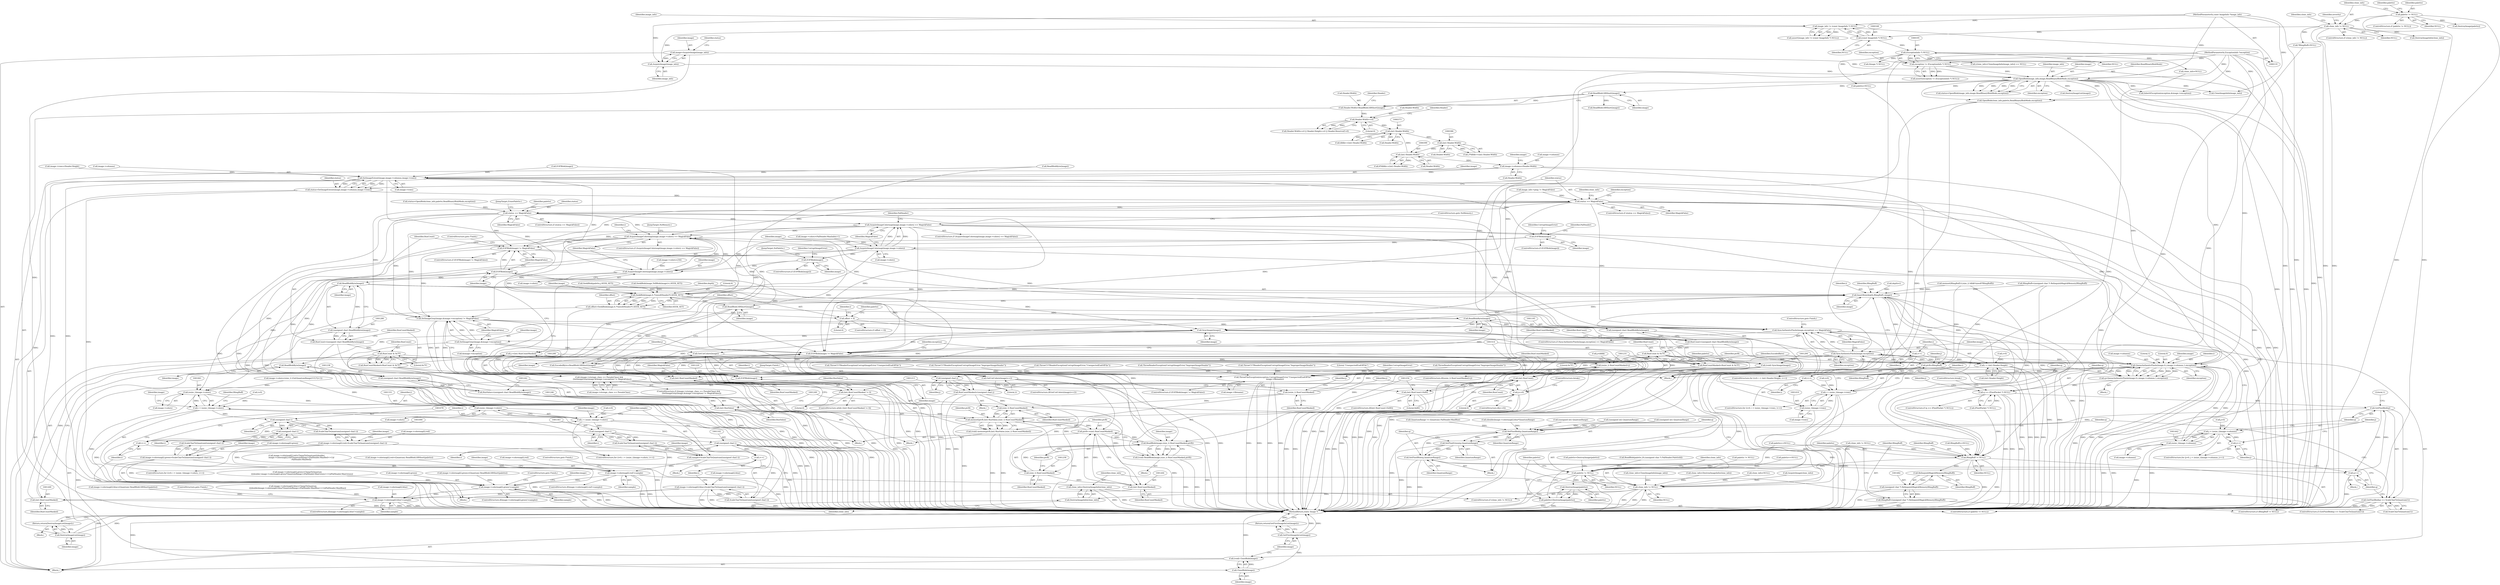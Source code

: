 digraph "0_ImageMagick_1e59b29e520d2beab73e8c78aacd5f1c0d76196d@pointer" {
"1000414" [label="(Call,image->columns=Header.Width)"];
"1000398" [label="(Call,(int) Header.Width)"];
"1000385" [label="(Call,(int) Header.Width)"];
"1000372" [label="(Call,(int) Header.Width)"];
"1000253" [label="(Call,Header.Width==0)"];
"1000233" [label="(Call,Header.Width=ReadBlobLSBShort(image))"];
"1000237" [label="(Call,ReadBlobLSBShort(image))"];
"1000209" [label="(Call,OpenBlob(image_info,image,ReadBinaryBlobMode,exception))"];
"1000205" [label="(Call,AcquireImage(image_info))"];
"1000165" [label="(Call,image_info != (const ImageInfo *) NULL)"];
"1000120" [label="(MethodParameterIn,const ImageInfo *image_info)"];
"1000167" [label="(Call,(const ImageInfo *) NULL)"];
"1000133" [label="(Call,clone_info != NULL)"];
"1000125" [label="(Call,palette != NULL)"];
"1000203" [label="(Call,image=AcquireImage(image_info))"];
"1000192" [label="(Call,exception != (ExceptionInfo *) NULL)"];
"1000121" [label="(MethodParameterIn,ExceptionInfo *exception)"];
"1000194" [label="(Call,(ExceptionInfo *) NULL)"];
"1000454" [label="(Call,SetImageExtent(image,image->columns,image->rows))"];
"1000452" [label="(Call,status=SetImageExtent(image,image->columns,image->rows))"];
"1000463" [label="(Call,status == MagickFalse)"];
"1000638" [label="(Call,status == MagickFalse)"];
"1000773" [label="(Call,AcquireImageColormap(image,image->colors) == MagickFalse)"];
"1001042" [label="(Call,AcquireImageColormap(image,image->colors) == MagickFalse)"];
"1001272" [label="(Call,EOFBlob(image) != MagickFalse)"];
"1001309" [label="(Call,SetImageGray(image,&image->exception) != MagickFalse)"];
"1001303" [label="(Call,(image->storage_class == PseudoClass) &&\n          (SetImageGray(image,&image->exception) != MagickFalse))"];
"1001468" [label="(Call,SyncAuthenticPixels(image,exception) == MagickFalse)"];
"1001502" [label="(Call,EOFBlob(image) != MagickFalse)"];
"1000474" [label="(Call,DestroyImageList(image))"];
"1000473" [label="(Return,return(DestroyImageList(image));)"];
"1000751" [label="(Call,EOFBlob(image))"];
"1000774" [label="(Call,AcquireImageColormap(image,image->colors))"];
"1001025" [label="(Call,EOFBlob(image))"];
"1001043" [label="(Call,AcquireImageColormap(image,image->colors))"];
"1001060" [label="(Call,(ssize_t)image->colors)"];
"1001058" [label="(Call,i < (ssize_t)image->colors)"];
"1001077" [label="(Call,(unsigned char) i)"];
"1001076" [label="(Call,ScaleCharToQuantum((unsigned char) i))"];
"1001068" [label="(Call,image->colormap[i].red=ScaleCharToQuantum((unsigned char) i))"];
"1001346" [label="(Call,image->colormap[i].red!=sample)"];
"1001357" [label="(Call,image->colormap[i].green!=sample)"];
"1001368" [label="(Call,image->colormap[i].blue!=sample)"];
"1001089" [label="(Call,(unsigned char) i)"];
"1001088" [label="(Call,ScaleCharToQuantum((unsigned char) i))"];
"1001080" [label="(Call,image->colormap[i].green=ScaleCharToQuantum((unsigned char) i))"];
"1001101" [label="(Call,(unsigned char) i)"];
"1001065" [label="(Call,i++)"];
"1001100" [label="(Call,ScaleCharToQuantum((unsigned char) i))"];
"1001092" [label="(Call,image->colormap[i].blue=ScaleCharToQuantum((unsigned char) i))"];
"1001330" [label="(Call,(ssize_t)image->colors)"];
"1001328" [label="(Call,i < (ssize_t)image->colors)"];
"1001342" [label="(Call,(unsigned char) i)"];
"1001335" [label="(Call,i++)"];
"1001341" [label="(Call,ScaleCharToQuantum((unsigned char) i))"];
"1001339" [label="(Call,sample=ScaleCharToQuantum((unsigned char) i))"];
"1001134" [label="(Call,SeekBlob(image,6 /*sizeof(Header)*/,SEEK_SET))"];
"1001132" [label="(Call,offset=SeekBlob(image,6 /*sizeof(Header)*/,SEEK_SET))"];
"1001139" [label="(Call,offset < 0)"];
"1001184" [label="(Call,ReadBlobLSBShort(image))"];
"1001182" [label="(Call,EncodedByte=ReadBlobLSBShort(image))"];
"1001196" [label="(Call,ReadBlobByte(image))"];
"1001194" [label="(Call,(unsigned char) ReadBlobByte(image))"];
"1001192" [label="(Call,RunCount=(unsigned char) ReadBlobByte(image))"];
"1001200" [label="(Call,RunCount & 0x7F)"];
"1001198" [label="(Call,RunCountMasked=RunCount & 0x7F)"];
"1001205" [label="(Call,(int) RunCountMasked)"];
"1001204" [label="(Call,(int) RunCountMasked != 0)"];
"1001212" [label="(Call,(ssize_t) RunCountMasked)"];
"1001211" [label="(Call,(ssize_t) RunCountMasked>j)"];
"1001219" [label="(Call,(unsigned char) j)"];
"1001217" [label="(Call,RunCountMasked=(unsigned char) j)"];
"1001248" [label="(Call,(size_t) RunCountMasked)"];
"1001243" [label="(Call,memset(ptrB,(int) RunValue,(size_t) RunCountMasked))"];
"1001241" [label="(Call,(void) memset(ptrB,(int) RunValue,(size_t) RunCountMasked))"];
"1001261" [label="(Call,ptrB+=(int) RunCountMasked)"];
"1001255" [label="(Call,ReadBlob(image,(size_t) RunCountMasked,ptrB))"];
"1001253" [label="(Call,(void) ReadBlob(image,(size_t) RunCountMasked,ptrB))"];
"1001273" [label="(Call,EOFBlob(image))"];
"1001281" [label="(Call,ReadBlobByte(image))"];
"1001239" [label="(Call,ReadBlobByte(image))"];
"1001237" [label="(Call,(unsigned char) ReadBlobByte(image))"];
"1001235" [label="(Call,RunValue=(unsigned char) ReadBlobByte(image))"];
"1001245" [label="(Call,(int) RunValue)"];
"1001279" [label="(Call,(unsigned char) ReadBlobByte(image))"];
"1001277" [label="(Call,RunCount=(unsigned char) ReadBlobByte(image))"];
"1001285" [label="(Call,RunCount & 0x7F)"];
"1001230" [label="(Call,(int) RunCount)"];
"1001229" [label="(Call,(int) RunCount>0x80)"];
"1001283" [label="(Call,RunCountMasked=RunCount & 0x7F)"];
"1001288" [label="(Call,InsertRow(depth,BImgBuff,i,image))"];
"1001179" [label="(Call,i++)"];
"1001172" [label="(Call,i < (int) Header.Height)"];
"1001186" [label="(Call,ptrB=BImgBuff)"];
"1001295" [label="(Call,SyncImage(image))"];
"1001293" [label="(Call,(void) SyncImage(image))"];
"1001310" [label="(Call,SetImageGray(image,&image->exception))"];
"1001320" [label="(Call,GetCutColors(image))"];
"1001319" [label="(Call,GetCutColors(image)==2)"];
"1001419" [label="(Call,QueueAuthenticPixels(image,0,i,image->columns,1,exception))"];
"1001414" [label="(Call,i++)"];
"1001407" [label="(Call,i < (ssize_t)image->rows)"];
"1001417" [label="(Call,q=QueueAuthenticPixels(image,0,i,image->columns,1,exception))"];
"1001429" [label="(Call,q == (PixelPacket *) NULL)"];
"1001451" [label="(Call,GetPixelRed(q))"];
"1001450" [label="(Call,GetPixelRed(q) == ScaleCharToQuantum(1))"];
"1001456" [label="(Call,SetPixelRed(q,QuantumRange))"];
"1001459" [label="(Call,SetPixelGreen(q,QuantumRange))"];
"1001462" [label="(Call,SetPixelBlue(q,QuantumRange))"];
"1001465" [label="(Call,q++)"];
"1001441" [label="(Call,(ssize_t)image->columns)"];
"1001439" [label="(Call,j < (ssize_t)image->columns)"];
"1001446" [label="(Call,j++)"];
"1001469" [label="(Call,SyncAuthenticPixels(image,exception))"];
"1001503" [label="(Call,EOFBlob(image))"];
"1001515" [label="(Call,CloseBlob(image))"];
"1001513" [label="(Call,(void) CloseBlob(image))"];
"1001518" [label="(Call,GetFirstImageInList(image))"];
"1001517" [label="(Return,return(GetFirstImageInList(image));)"];
"1001506" [label="(Call,ThrowFileException(exception,CorruptImageError,\"UnexpectedEndOfFile\",\n      image->filename))"];
"1001476" [label="(Call,BImgBuff != NULL)"];
"1001483" [label="(Call,RelinquishMagickMemory(BImgBuff))"];
"1001481" [label="(Call,(unsigned char *) RelinquishMagickMemory(BImgBuff))"];
"1001479" [label="(Call,BImgBuff=(unsigned char *) RelinquishMagickMemory(BImgBuff))"];
"1001486" [label="(Call,palette != NULL)"];
"1001491" [label="(Call,DestroyImage(palette))"];
"1001489" [label="(Call,palette=DestroyImage(palette))"];
"1001494" [label="(Call,clone_info != NULL)"];
"1001499" [label="(Call,DestroyImageInfo(clone_info))"];
"1001497" [label="(Call,clone_info=DestroyImageInfo(clone_info))"];
"1001263" [label="(Call,(int) RunCountMasked)"];
"1001268" [label="(Call,(int) RunCountMasked)"];
"1001266" [label="(Call,j-=(int) RunCountMasked)"];
"1001257" [label="(Call,(size_t) RunCountMasked)"];
"1001223" [label="(Call,j==0)"];
"1001409" [label="(Call,(ssize_t)image->rows)"];
"1000742" [label="(Call,ReadBlob(palette,20,(unsigned char *) PalHeader.PaletteId))"];
"1001197" [label="(Identifier,image)"];
"1001207" [label="(Identifier,RunCountMasked)"];
"1001428" [label="(ControlStructure,if (q == (PixelPacket *) NULL))"];
"1000126" [label="(Identifier,palette)"];
"1001186" [label="(Call,ptrB=BImgBuff)"];
"1001325" [label="(Call,i=0)"];
"1001291" [label="(Identifier,i)"];
"1001474" [label="(JumpTarget,Finish:)"];
"1000415" [label="(Call,image->columns)"];
"1001219" [label="(Call,(unsigned char) j)"];
"1001420" [label="(Identifier,image)"];
"1000462" [label="(ControlStructure,if (status == MagickFalse))"];
"1001469" [label="(Call,SyncAuthenticPixels(image,exception))"];
"1000352" [label="(Call,EOFBlob(image))"];
"1001479" [label="(Call,BImgBuff=(unsigned char *) RelinquishMagickMemory(BImgBuff))"];
"1000774" [label="(Call,AcquireImageColormap(image,image->colors))"];
"1001459" [label="(Call,SetPixelGreen(q,QuantumRange))"];
"1001059" [label="(Identifier,i)"];
"1000467" [label="(Call,InheritException(exception,&image->exception))"];
"1000124" [label="(ControlStructure,if (palette != NULL))"];
"1001062" [label="(Call,image->colors)"];
"1001473" [label="(ControlStructure,goto Finish;)"];
"1001501" [label="(ControlStructure,if (EOFBlob(image) != MagickFalse))"];
"1001319" [label="(Call,GetCutColors(image)==2)"];
"1000464" [label="(Identifier,status)"];
"1001503" [label="(Call,EOFBlob(image))"];
"1001345" [label="(ControlStructure,if(image->colormap[i].red!=sample))"];
"1001295" [label="(Call,SyncImage(image))"];
"1001133" [label="(Identifier,offset)"];
"1000122" [label="(Block,)"];
"1001322" [label="(Literal,2)"];
"1001272" [label="(Call,EOFBlob(image) != MagickFalse)"];
"1001495" [label="(Identifier,clone_info)"];
"1001209" [label="(Block,)"];
"1000452" [label="(Call,status=SetImageExtent(image,image->columns,image->rows))"];
"1001048" [label="(Identifier,MagickFalse)"];
"1000943" [label="(Call,image->colormap[i].green=ClampToQuantum\n                (((double) image->colormap[i].green*QuantumRange+(PalHeader.MaxGreen>>1))/PalHeader.MaxGreen))"];
"1000446" [label="(Call,image_info->ping != MagickFalse)"];
"1000137" [label="(Identifier,clone_info)"];
"1001265" [label="(Identifier,RunCountMasked)"];
"1001296" [label="(Identifier,image)"];
"1000455" [label="(Identifier,image)"];
"1001358" [label="(Call,image->colormap[i].green)"];
"1001332" [label="(Call,image->colors)"];
"1001417" [label="(Call,q=QueueAuthenticPixels(image,0,i,image->columns,1,exception))"];
"1001452" [label="(Identifier,q)"];
"1000166" [label="(Identifier,image_info)"];
"1001139" [label="(Call,offset < 0)"];
"1001261" [label="(Call,ptrB+=(int) RunCountMasked)"];
"1001284" [label="(Identifier,RunCountMasked)"];
"1001416" [label="(Block,)"];
"1001311" [label="(Identifier,image)"];
"1000480" [label="(Call,CloneImageInfo(image_info))"];
"1001414" [label="(Call,i++)"];
"1001326" [label="(Identifier,i)"];
"1000210" [label="(Identifier,image_info)"];
"1001199" [label="(Identifier,RunCountMasked)"];
"1001205" [label="(Call,(int) RunCountMasked)"];
"1001422" [label="(Identifier,i)"];
"1001212" [label="(Call,(ssize_t) RunCountMasked)"];
"1001344" [label="(Identifier,i)"];
"1000892" [label="(Call,image->colormap[i].red=ClampToQuantum(((double)\n                image->colormap[i].red*QuantumRange+(PalHeader.MaxRed>>1))/\n                PalHeader.MaxRed))"];
"1000639" [label="(Identifier,status)"];
"1001299" [label="(Identifier,palette)"];
"1001134" [label="(Call,SeekBlob(image,6 /*sizeof(Header)*/,SEEK_SET))"];
"1000253" [label="(Call,Header.Width==0)"];
"1001248" [label="(Call,(size_t) RunCountMasked)"];
"1001198" [label="(Call,RunCountMasked=RunCount & 0x7F)"];
"1001257" [label="(Call,(size_t) RunCountMasked)"];
"1001274" [label="(Identifier,image)"];
"1001194" [label="(Call,(unsigned char) ReadBlobByte(image))"];
"1001427" [label="(Identifier,exception)"];
"1001462" [label="(Call,SetPixelBlue(q,QuantumRange))"];
"1001243" [label="(Call,memset(ptrB,(int) RunValue,(size_t) RunCountMasked))"];
"1000752" [label="(Identifier,image)"];
"1001005" [label="(Call,(double)image->colormap[i].blue*QuantumRange)"];
"1001222" [label="(ControlStructure,if(j==0))"];
"1001316" [label="(Identifier,MagickFalse)"];
"1000751" [label="(Call,EOFBlob(image))"];
"1001230" [label="(Call,(int) RunCount)"];
"1001210" [label="(ControlStructure,if((ssize_t) RunCountMasked>j))"];
"1001330" [label="(Call,(ssize_t)image->colors)"];
"1000398" [label="(Call,(int) Header.Width)"];
"1000973" [label="(Call,image->colormap[i].blue=(Quantum) ReadBlobLSBShort(palette))"];
"1001461" [label="(Identifier,QuantumRange)"];
"1001089" [label="(Call,(unsigned char) i)"];
"1001270" [label="(Identifier,RunCountMasked)"];
"1000372" [label="(Call,(int) Header.Width)"];
"1001491" [label="(Call,DestroyImage(palette))"];
"1001320" [label="(Call,GetCutColors(image))"];
"1001472" [label="(Identifier,MagickFalse)"];
"1001100" [label="(Call,ScaleCharToQuantum((unsigned char) i))"];
"1001058" [label="(Call,i < (ssize_t)image->colors)"];
"1001466" [label="(Identifier,q)"];
"1001290" [label="(Identifier,BImgBuff)"];
"1001215" [label="(Identifier,j)"];
"1000453" [label="(Identifier,status)"];
"1001137" [label="(Identifier,SEEK_SET)"];
"1001168" [label="(ControlStructure,for (i=0; i < (int) Header.Height; i++))"];
"1001470" [label="(Identifier,image)"];
"1000164" [label="(Call,assert(image_info != (const ImageInfo *) NULL))"];
"1001132" [label="(Call,offset=SeekBlob(image,6 /*sizeof(Header)*/,SEEK_SET))"];
"1001488" [label="(Identifier,NULL)"];
"1001096" [label="(Identifier,image)"];
"1000423" [label="(Identifier,image)"];
"1001116" [label="(Call,BImgBuff==NULL)"];
"1000772" [label="(ControlStructure,if (AcquireImageColormap(image,image->colors) == MagickFalse))"];
"1000203" [label="(Call,image=AcquireImage(image_info))"];
"1000204" [label="(Identifier,image)"];
"1001202" [label="(Literal,0x7F)"];
"1000374" [label="(Call,Header.Width)"];
"1000871" [label="(Call,image->colormap[i].red=(Quantum) ReadBlobLSBShort(palette))"];
"1001430" [label="(Identifier,q)"];
"1001026" [label="(Identifier,image)"];
"1001189" [label="(Call,j=ldblk)"];
"1000257" [label="(Literal,0)"];
"1001043" [label="(Call,AcquireImageColormap(image,image->colors))"];
"1001081" [label="(Call,image->colormap[i].green)"];
"1001471" [label="(Identifier,exception)"];
"1001377" [label="(ControlStructure,goto Finish;)"];
"1001077" [label="(Call,(unsigned char) i)"];
"1000433" [label="(Call,image->colors=(size_t) (GetQuantumRange(1UL*i)+1))"];
"1001185" [label="(Identifier,image)"];
"1001519" [label="(Identifier,image)"];
"1001027" [label="(Call,ThrowCUTReaderException(CorruptImageError,\"UnexpectedEndOfFile\"))"];
"1001050" [label="(JumpTarget,NoMemory:)"];
"1001271" [label="(ControlStructure,if (EOFBlob(image) != MagickFalse))"];
"1000165" [label="(Call,image_info != (const ImageInfo *) NULL)"];
"1001234" [label="(Block,)"];
"1000208" [label="(Identifier,status)"];
"1001065" [label="(Call,i++)"];
"1001518" [label="(Call,GetFirstImageInList(image))"];
"1001204" [label="(Call,(int) RunCountMasked != 0)"];
"1000224" [label="(Call,(Image *) NULL)"];
"1001196" [label="(Call,ReadBlobByte(image))"];
"1001467" [label="(ControlStructure,if (SyncAuthenticPixels(image,exception) == MagickFalse))"];
"1000243" [label="(Call,ReadBlobLSBShort(image))"];
"1001259" [label="(Identifier,RunCountMasked)"];
"1000465" [label="(Identifier,MagickFalse)"];
"1001500" [label="(Identifier,clone_info)"];
"1001169" [label="(Call,i=0)"];
"1001165" [label="(Call,ThrowReaderException(CorruptImageError,\"ImproperImageHeader\"))"];
"1000400" [label="(Call,Header.Width)"];
"1000632" [label="(Call,OpenBlob(clone_info,palette,ReadBinaryBlobMode,exception))"];
"1001145" [label="(Identifier,palette)"];
"1001237" [label="(Call,(unsigned char) ReadBlobByte(image))"];
"1001192" [label="(Call,RunCount=(unsigned char) ReadBlobByte(image))"];
"1001229" [label="(Call,(int) RunCount>0x80)"];
"1000477" [label="(Call,(clone_info=CloneImageInfo(image_info)) == NULL)"];
"1000281" [label="(Call,ReadBlobByte(image))"];
"1001429" [label="(Call,q == (PixelPacket *) NULL)"];
"1001337" [label="(Block,)"];
"1001441" [label="(Call,(ssize_t)image->columns)"];
"1001454" [label="(Literal,1)"];
"1000478" [label="(Call,clone_info=CloneImageInfo(image_info))"];
"1001277" [label="(Call,RunCount=(unsigned char) ReadBlobByte(image))"];
"1001339" [label="(Call,sample=ScaleCharToQuantum((unsigned char) i))"];
"1000237" [label="(Call,ReadBlobLSBShort(image))"];
"1001208" [label="(Literal,0)"];
"1001032" [label="(Call,palette==NULL)"];
"1001504" [label="(Identifier,image)"];
"1000860" [label="(Call,SeekBlob(palette,j,SEEK_SET))"];
"1001293" [label="(Call,(void) SyncImage(image))"];
"1001418" [label="(Identifier,q)"];
"1001361" [label="(Identifier,image)"];
"1001486" [label="(Call,palette != NULL)"];
"1001236" [label="(Identifier,RunValue)"];
"1001517" [label="(Return,return(GetFirstImageInList(image));)"];
"1000466" [label="(Block,)"];
"1001520" [label="(MethodReturn,static Image *)"];
"1001335" [label="(Call,i++)"];
"1001253" [label="(Call,(void) ReadBlob(image,(size_t) RunCountMasked,ptrB))"];
"1001122" [label="(Call,memset(BImgBuff,0,(size_t) ldblk*sizeof(*BImgBuff)))"];
"1001170" [label="(Identifier,i)"];
"1000205" [label="(Call,AcquireImage(image_info))"];
"1001439" [label="(Call,j < (ssize_t)image->columns)"];
"1000994" [label="(Call,image->colormap[i].blue=ClampToQuantum\n                (((double)image->colormap[i].blue*QuantumRange+(PalHeader.MaxBlue>>1))/PalHeader.MaxBlue))"];
"1001304" [label="(Call,image->storage_class == PseudoClass)"];
"1001481" [label="(Call,(unsigned char *) RelinquishMagickMemory(BImgBuff))"];
"1001431" [label="(Call,(PixelPacket *) NULL)"];
"1001437" [label="(Identifier,j)"];
"1000191" [label="(Call,assert(exception != (ExceptionInfo *) NULL))"];
"1001155" [label="(Call,clone_info=DestroyImageInfo(clone_info))"];
"1000421" [label="(Call,image->rows=Header.Height)"];
"1001411" [label="(Call,image->rows)"];
"1001216" [label="(Block,)"];
"1001091" [label="(Identifier,i)"];
"1001256" [label="(Identifier,image)"];
"1000270" [label="(Call,ThrowCUTReaderException(CorruptImageError,\"ImproperImageHeader\"))"];
"1000132" [label="(ControlStructure,if (clone_info != NULL))"];
"1001217" [label="(Call,RunCountMasked=(unsigned char) j)"];
"1001286" [label="(Identifier,RunCount)"];
"1000463" [label="(Call,status == MagickFalse)"];
"1001180" [label="(Identifier,i)"];
"1001451" [label="(Call,GetPixelRed(q))"];
"1000209" [label="(Call,OpenBlob(image_info,image,ReadBinaryBlobMode,exception))"];
"1001415" [label="(Identifier,i)"];
"1001463" [label="(Identifier,q)"];
"1001499" [label="(Call,DestroyImageInfo(clone_info))"];
"1000211" [label="(Identifier,image)"];
"1001266" [label="(Call,j-=(int) RunCountMasked)"];
"1000370" [label="(Call,ldblk==(int) Header.Width)"];
"1001484" [label="(Identifier,BImgBuff)"];
"1001069" [label="(Call,image->colormap[i].red)"];
"1001285" [label="(Call,RunCount & 0x7F)"];
"1000314" [label="(Call,SeekBlob(image,TellBlob(image)+i,SEEK_SET))"];
"1001179" [label="(Call,i++)"];
"1001240" [label="(Identifier,image)"];
"1001184" [label="(Call,ReadBlobLSBShort(image))"];
"1001342" [label="(Call,(unsigned char) i)"];
"1001436" [label="(Call,j=0)"];
"1001450" [label="(Call,GetPixelRed(q) == ScaleCharToQuantum(1))"];
"1001509" [label="(Literal,\"UnexpectedEndOfFile\")"];
"1001287" [label="(Literal,0x7F)"];
"1001041" [label="(ControlStructure,if (AcquireImageColormap(image,image->colors) == MagickFalse))"];
"1000129" [label="(Identifier,palette)"];
"1001483" [label="(Call,RelinquishMagickMemory(BImgBuff))"];
"1001105" [label="(Identifier,BImgBuff)"];
"1000207" [label="(Call,status=OpenBlob(image_info,image,ReadBinaryBlobMode,exception))"];
"1001136" [label="(Literal,6)"];
"1001182" [label="(Call,EncodedByte=ReadBlobLSBShort(image))"];
"1001493" [label="(ControlStructure,if (clone_info != NULL))"];
"1000754" [label="(Identifier,CorruptImageError)"];
"1001088" [label="(Call,ScaleCharToQuantum((unsigned char) i))"];
"1001508" [label="(Identifier,CorruptImageError)"];
"1000194" [label="(Call,(ExceptionInfo *) NULL)"];
"1001200" [label="(Call,RunCount & 0x7F)"];
"1001228" [label="(ControlStructure,if((int) RunCount>0x80))"];
"1001336" [label="(Identifier,i)"];
"1001241" [label="(Call,(void) memset(ptrB,(int) RunValue,(size_t) RunCountMasked))"];
"1000381" [label="(Call,2*ldblk==(int) Header.Width)"];
"1001368" [label="(Call,image->colormap[i].blue!=sample)"];
"1001485" [label="(ControlStructure,if (palette != NULL))"];
"1001298" [label="(Call,palette==NULL)"];
"1001135" [label="(Identifier,image)"];
"1000213" [label="(Identifier,exception)"];
"1001276" [label="(ControlStructure,goto Finish;)"];
"1001245" [label="(Call,(int) RunValue)"];
"1001456" [label="(Call,SetPixelRed(q,QuantumRange))"];
"1001460" [label="(Identifier,q)"];
"1001103" [label="(Identifier,i)"];
"1001303" [label="(Call,(image->storage_class == PseudoClass) &&\n          (SetImageGray(image,&image->exception) != MagickFalse))"];
"1000127" [label="(Identifier,NULL)"];
"1001066" [label="(Identifier,i)"];
"1000196" [label="(Identifier,NULL)"];
"1001347" [label="(Call,image->colormap[i].red)"];
"1001465" [label="(Call,q++)"];
"1001255" [label="(Call,ReadBlob(image,(size_t) RunCountMasked,ptrB))"];
"1000418" [label="(Call,Header.Width)"];
"1000456" [label="(Call,image->columns)"];
"1001227" [label="(ControlStructure,break;)"];
"1001516" [label="(Identifier,image)"];
"1001476" [label="(Call,BImgBuff != NULL)"];
"1001025" [label="(Call,EOFBlob(image))"];
"1001101" [label="(Call,(unsigned char) i)"];
"1001423" [label="(Call,image->columns)"];
"1001188" [label="(Identifier,BImgBuff)"];
"1001502" [label="(Call,EOFBlob(image) != MagickFalse)"];
"1001055" [label="(Call,i=0)"];
"1001475" [label="(ControlStructure,if (BImgBuff != NULL))"];
"1001225" [label="(Literal,0)"];
"1000922" [label="(Call,image->colormap[i].green=(Quantum) ReadBlobLSBShort(palette))"];
"1001477" [label="(Identifier,BImgBuff)"];
"1001426" [label="(Literal,1)"];
"1001067" [label="(Block,)"];
"1000125" [label="(Call,palette != NULL)"];
"1000784" [label="(Identifier,PalHeader)"];
"1001419" [label="(Call,QueueAuthenticPixels(image,0,i,image->columns,1,exception))"];
"1001263" [label="(Call,(int) RunCountMasked)"];
"1000773" [label="(Call,AcquireImageColormap(image,image->colors) == MagickFalse)"];
"1000479" [label="(Identifier,clone_info)"];
"1001141" [label="(Literal,0)"];
"1001250" [label="(Identifier,RunCountMasked)"];
"1000221" [label="(Call,DestroyImageList(image))"];
"1000169" [label="(Identifier,NULL)"];
"1000474" [label="(Call,DestroyImageList(image))"];
"1000763" [label="(Call,image->colors=PalHeader.MaxIndex+1)"];
"1000630" [label="(Call,status=OpenBlob(clone_info,palette,ReadBinaryBlobMode,exception))"];
"1001079" [label="(Identifier,i)"];
"1001497" [label="(Call,clone_info=DestroyImageInfo(clone_info))"];
"1000638" [label="(Call,status == MagickFalse)"];
"1000640" [label="(Identifier,MagickFalse)"];
"1000868" [label="(Call,ThrowReaderException(CorruptImageError,\"ImproperImageHeader\"))"];
"1001350" [label="(Identifier,image)"];
"1000130" [label="(Call,DestroyImage(palette))"];
"1000241" [label="(Identifier,Header)"];
"1000135" [label="(Identifier,NULL)"];
"1001446" [label="(Call,j++)"];
"1001273" [label="(Call,EOFBlob(image))"];
"1001260" [label="(Identifier,ptrB)"];
"1001443" [label="(Call,image->columns)"];
"1000133" [label="(Call,clone_info != NULL)"];
"1001468" [label="(Call,SyncAuthenticPixels(image,exception) == MagickFalse)"];
"1001404" [label="(Call,i=0)"];
"1000159" [label="(Call,*BImgBuff=NULL)"];
"1001403" [label="(ControlStructure,for (i=0; i < (ssize_t)image->rows; i++))"];
"1001279" [label="(Call,(unsigned char) ReadBlobByte(image))"];
"1001036" [label="(Call,image->colors=256)"];
"1001510" [label="(Call,image->filename)"];
"1001487" [label="(Identifier,palette)"];
"1001365" [label="(Identifier,sample)"];
"1001239" [label="(Call,ReadBlobByte(image))"];
"1001221" [label="(Identifier,j)"];
"1000759" [label="(Identifier,PalHeader)"];
"1001453" [label="(Call,ScaleCharToQuantum(1))"];
"1000642" [label="(JumpTarget,ErasePalette:)"];
"1000227" [label="(Call,palette=NULL)"];
"1001152" [label="(Call,clone_info != NULL)"];
"1001056" [label="(Identifier,i)"];
"1001214" [label="(Identifier,RunCountMasked)"];
"1000468" [label="(Identifier,exception)"];
"1001068" [label="(Call,image->colormap[i].red=ScaleCharToQuantum((unsigned char) i))"];
"1000817" [label="(Call,(unsigned int) QuantumRange)"];
"1000234" [label="(Call,Header.Width)"];
"1001159" [label="(Call,BImgBuff=(unsigned char *) RelinquishMagickMemory(BImgBuff))"];
"1001321" [label="(Identifier,image)"];
"1001275" [label="(Identifier,MagickFalse)"];
"1001458" [label="(Identifier,QuantumRange)"];
"1000411" [label="(Call,depth=i)"];
"1001201" [label="(Identifier,RunCount)"];
"1001172" [label="(Call,i < (int) Header.Height)"];
"1000454" [label="(Call,SetImageExtent(image,image->columns,image->rows))"];
"1001480" [label="(Identifier,BImgBuff)"];
"1001492" [label="(Identifier,palette)"];
"1001282" [label="(Identifier,image)"];
"1001494" [label="(Call,clone_info != NULL)"];
"1001283" [label="(Call,RunCountMasked=RunCount & 0x7F)"];
"1001448" [label="(Block,)"];
"1001440" [label="(Identifier,j)"];
"1000459" [label="(Call,image->rows)"];
"1001292" [label="(Identifier,image)"];
"1001288" [label="(Call,InsertRow(depth,BImgBuff,i,image))"];
"1001080" [label="(Call,image->colormap[i].green=ScaleCharToQuantum((unsigned char) i))"];
"1001138" [label="(ControlStructure,if (offset < 0))"];
"1001506" [label="(Call,ThrowFileException(exception,CorruptImageError,\"UnexpectedEndOfFile\",\n      image->filename))"];
"1001507" [label="(Identifier,exception)"];
"1000804" [label="(Call,(unsigned int) QuantumRange)"];
"1001366" [label="(ControlStructure,goto Finish;)"];
"1000473" [label="(Return,return(DestroyImageList(image));)"];
"1001447" [label="(Identifier,j)"];
"1001147" [label="(Call,palette=DestroyImage(palette))"];
"1000167" [label="(Call,(const ImageInfo *) NULL)"];
"1000779" [label="(Identifier,MagickFalse)"];
"1000192" [label="(Call,exception != (ExceptionInfo *) NULL)"];
"1001346" [label="(Call,image->colormap[i].red!=sample)"];
"1000414" [label="(Call,image->columns=Header.Width)"];
"1001174" [label="(Call,(int) Header.Height)"];
"1000780" [label="(ControlStructure,goto NoMemory;)"];
"1000387" [label="(Call,Header.Width)"];
"1001247" [label="(Identifier,RunValue)"];
"1001262" [label="(Identifier,ptrB)"];
"1001355" [label="(ControlStructure,goto Finish;)"];
"1000750" [label="(ControlStructure,if (EOFBlob(image)))"];
"1001329" [label="(Identifier,i)"];
"1000252" [label="(Call,Header.Width==0 || Header.Height==0 || Header.Reserved!=0)"];
"1001356" [label="(ControlStructure,if(image->colormap[i].green!=sample))"];
"1001354" [label="(Identifier,sample)"];
"1001505" [label="(Identifier,MagickFalse)"];
"1001408" [label="(Identifier,i)"];
"1001382" [label="(Identifier,image)"];
"1001367" [label="(ControlStructure,if(image->colormap[i].blue!=sample))"];
"1001312" [label="(Call,&image->exception)"];
"1000653" [label="(Identifier,palette)"];
"1000753" [label="(Call,ThrowCUTReaderException(CorruptImageError,\"UnexpectedEndOfFile\"))"];
"1001084" [label="(Identifier,image)"];
"1001489" [label="(Call,palette=DestroyImage(palette))"];
"1000212" [label="(Identifier,ReadBinaryBlobMode)"];
"1001093" [label="(Call,image->colormap[i].blue)"];
"1001318" [label="(ControlStructure,if(GetCutColors(image)==2))"];
"1001421" [label="(Literal,0)"];
"1001267" [label="(Identifier,j)"];
"1001278" [label="(Identifier,RunCount)"];
"1001252" [label="(Block,)"];
"1001045" [label="(Call,image->colors)"];
"1001140" [label="(Identifier,offset)"];
"1001183" [label="(Identifier,EncodedByte)"];
"1001340" [label="(Identifier,sample)"];
"1000230" [label="(Call,clone_info=NULL)"];
"1000206" [label="(Identifier,image_info)"];
"1000475" [label="(Identifier,image)"];
"1001478" [label="(Identifier,NULL)"];
"1001289" [label="(Identifier,depth)"];
"1001449" [label="(ControlStructure,if (GetPixelRed(q) == ScaleCharToQuantum(1)))"];
"1001490" [label="(Identifier,palette)"];
"1001328" [label="(Call,i < (ssize_t)image->colors)"];
"1001496" [label="(Identifier,NULL)"];
"1001407" [label="(Call,i < (ssize_t)image->rows)"];
"1000394" [label="(Call,8*ldblk==(int) Header.Width)"];
"1000791" [label="(Call,(unsigned int) QuantumRange)"];
"1001464" [label="(Identifier,QuantumRange)"];
"1001357" [label="(Call,image->colormap[i].green!=sample)"];
"1001232" [label="(Identifier,RunCount)"];
"1001372" [label="(Identifier,image)"];
"1001024" [label="(ControlStructure,if (EOFBlob(image)))"];
"1001092" [label="(Call,image->colormap[i].blue=ScaleCharToQuantum((unsigned char) i))"];
"1000193" [label="(Identifier,exception)"];
"1000637" [label="(ControlStructure,if (status == MagickFalse))"];
"1001224" [label="(Identifier,j)"];
"1001076" [label="(Call,ScaleCharToQuantum((unsigned char) i))"];
"1001409" [label="(Call,(ssize_t)image->rows)"];
"1001498" [label="(Identifier,clone_info)"];
"1001302" [label="(ControlStructure,if ((image->storage_class == PseudoClass) &&\n          (SetImageGray(image,&image->exception) != MagickFalse)))"];
"1000138" [label="(Call,DestroyImageInfo(clone_info))"];
"1000141" [label="(Identifier,severity)"];
"1001309" [label="(Call,SetImageGray(image,&image->exception) != MagickFalse)"];
"1001513" [label="(Call,(void) CloseBlob(image))"];
"1000233" [label="(Call,Header.Width=ReadBlobLSBShort(image))"];
"1001190" [label="(Identifier,j)"];
"1001187" [label="(Identifier,ptrB)"];
"1001211" [label="(Call,(ssize_t) RunCountMasked>j)"];
"1001310" [label="(Call,SetImageGray(image,&image->exception))"];
"1001060" [label="(Call,(ssize_t)image->colors)"];
"1001054" [label="(ControlStructure,for (i=0; i < (ssize_t)image->colors; i++))"];
"1001324" [label="(ControlStructure,for (i=0; i < (ssize_t)image->colors; i++))"];
"1001268" [label="(Call,(int) RunCountMasked)"];
"1001044" [label="(Identifier,image)"];
"1001281" [label="(Call,ReadBlobByte(image))"];
"1001028" [label="(Identifier,CorruptImageError)"];
"1000325" [label="(Call,ThrowCUTReaderException(CorruptImageError,\"ImproperImageHeader\"))"];
"1001072" [label="(Identifier,image)"];
"1001369" [label="(Call,image->colormap[i].blue)"];
"1000776" [label="(Call,image->colors)"];
"1001341" [label="(Call,ScaleCharToQuantum((unsigned char) i))"];
"1000775" [label="(Identifier,image)"];
"1001181" [label="(Block,)"];
"1001218" [label="(Identifier,RunCountMasked)"];
"1001435" [label="(ControlStructure,for (j=0; j < (ssize_t)image->columns; j++))"];
"1001434" [label="(ControlStructure,break;)"];
"1001223" [label="(Call,j==0)"];
"1001030" [label="(JumpTarget,NoPalette:)"];
"1001233" [label="(Literal,0x80)"];
"1001193" [label="(Identifier,RunCount)"];
"1000238" [label="(Identifier,image)"];
"1001173" [label="(Identifier,i)"];
"1001515" [label="(Call,CloseBlob(image))"];
"1000261" [label="(Identifier,Header)"];
"1001244" [label="(Identifier,ptrB)"];
"1000254" [label="(Call,Header.Width)"];
"1000134" [label="(Identifier,clone_info)"];
"1001042" [label="(Call,AcquireImageColormap(image,image->colors) == MagickFalse)"];
"1001235" [label="(Call,RunValue=(unsigned char) ReadBlobByte(image))"];
"1001376" [label="(Identifier,sample)"];
"1000121" [label="(MethodParameterIn,ExceptionInfo *exception)"];
"1000986" [label="(Call,QuantumRange != (Quantum) PalHeader.MaxBlue)"];
"1001455" [label="(Block,)"];
"1000120" [label="(MethodParameterIn,const ImageInfo *image_info)"];
"1001203" [label="(ControlStructure,while ((int) RunCountMasked != 0))"];
"1000385" [label="(Call,(int) Header.Width)"];
"1001457" [label="(Identifier,q)"];
"1000618" [label="(Call,clone_info=NULL)"];
"1001144" [label="(Call,palette != NULL)"];
"1000626" [label="(Call,AcquireImage(clone_info))"];
"1000414" -> "1000122"  [label="AST: "];
"1000414" -> "1000418"  [label="CFG: "];
"1000415" -> "1000414"  [label="AST: "];
"1000418" -> "1000414"  [label="AST: "];
"1000423" -> "1000414"  [label="CFG: "];
"1000414" -> "1001520"  [label="DDG: "];
"1000414" -> "1001520"  [label="DDG: "];
"1000398" -> "1000414"  [label="DDG: "];
"1000414" -> "1000454"  [label="DDG: "];
"1000398" -> "1000394"  [label="AST: "];
"1000398" -> "1000400"  [label="CFG: "];
"1000399" -> "1000398"  [label="AST: "];
"1000400" -> "1000398"  [label="AST: "];
"1000394" -> "1000398"  [label="CFG: "];
"1000398" -> "1000372"  [label="DDG: "];
"1000398" -> "1000394"  [label="DDG: "];
"1000385" -> "1000398"  [label="DDG: "];
"1000385" -> "1000381"  [label="AST: "];
"1000385" -> "1000387"  [label="CFG: "];
"1000386" -> "1000385"  [label="AST: "];
"1000387" -> "1000385"  [label="AST: "];
"1000381" -> "1000385"  [label="CFG: "];
"1000385" -> "1000381"  [label="DDG: "];
"1000372" -> "1000385"  [label="DDG: "];
"1000372" -> "1000370"  [label="AST: "];
"1000372" -> "1000374"  [label="CFG: "];
"1000373" -> "1000372"  [label="AST: "];
"1000374" -> "1000372"  [label="AST: "];
"1000370" -> "1000372"  [label="CFG: "];
"1000372" -> "1000370"  [label="DDG: "];
"1000253" -> "1000372"  [label="DDG: "];
"1000253" -> "1000252"  [label="AST: "];
"1000253" -> "1000257"  [label="CFG: "];
"1000254" -> "1000253"  [label="AST: "];
"1000257" -> "1000253"  [label="AST: "];
"1000261" -> "1000253"  [label="CFG: "];
"1000252" -> "1000253"  [label="CFG: "];
"1000253" -> "1000252"  [label="DDG: "];
"1000253" -> "1000252"  [label="DDG: "];
"1000233" -> "1000253"  [label="DDG: "];
"1000233" -> "1000122"  [label="AST: "];
"1000233" -> "1000237"  [label="CFG: "];
"1000234" -> "1000233"  [label="AST: "];
"1000237" -> "1000233"  [label="AST: "];
"1000241" -> "1000233"  [label="CFG: "];
"1000237" -> "1000233"  [label="DDG: "];
"1000237" -> "1000238"  [label="CFG: "];
"1000238" -> "1000237"  [label="AST: "];
"1000209" -> "1000237"  [label="DDG: "];
"1000237" -> "1000243"  [label="DDG: "];
"1000209" -> "1000207"  [label="AST: "];
"1000209" -> "1000213"  [label="CFG: "];
"1000210" -> "1000209"  [label="AST: "];
"1000211" -> "1000209"  [label="AST: "];
"1000212" -> "1000209"  [label="AST: "];
"1000213" -> "1000209"  [label="AST: "];
"1000207" -> "1000209"  [label="CFG: "];
"1000209" -> "1001520"  [label="DDG: "];
"1000209" -> "1001520"  [label="DDG: "];
"1000209" -> "1001520"  [label="DDG: "];
"1000209" -> "1000207"  [label="DDG: "];
"1000209" -> "1000207"  [label="DDG: "];
"1000209" -> "1000207"  [label="DDG: "];
"1000209" -> "1000207"  [label="DDG: "];
"1000205" -> "1000209"  [label="DDG: "];
"1000120" -> "1000209"  [label="DDG: "];
"1000203" -> "1000209"  [label="DDG: "];
"1000192" -> "1000209"  [label="DDG: "];
"1000121" -> "1000209"  [label="DDG: "];
"1000209" -> "1000221"  [label="DDG: "];
"1000209" -> "1000467"  [label="DDG: "];
"1000209" -> "1000480"  [label="DDG: "];
"1000209" -> "1000632"  [label="DDG: "];
"1000209" -> "1000632"  [label="DDG: "];
"1000209" -> "1001419"  [label="DDG: "];
"1000209" -> "1001506"  [label="DDG: "];
"1000205" -> "1000203"  [label="AST: "];
"1000205" -> "1000206"  [label="CFG: "];
"1000206" -> "1000205"  [label="AST: "];
"1000203" -> "1000205"  [label="CFG: "];
"1000205" -> "1000203"  [label="DDG: "];
"1000165" -> "1000205"  [label="DDG: "];
"1000120" -> "1000205"  [label="DDG: "];
"1000165" -> "1000164"  [label="AST: "];
"1000165" -> "1000167"  [label="CFG: "];
"1000166" -> "1000165"  [label="AST: "];
"1000167" -> "1000165"  [label="AST: "];
"1000164" -> "1000165"  [label="CFG: "];
"1000165" -> "1001520"  [label="DDG: "];
"1000165" -> "1000164"  [label="DDG: "];
"1000165" -> "1000164"  [label="DDG: "];
"1000120" -> "1000165"  [label="DDG: "];
"1000167" -> "1000165"  [label="DDG: "];
"1000120" -> "1000119"  [label="AST: "];
"1000120" -> "1001520"  [label="DDG: "];
"1000120" -> "1000480"  [label="DDG: "];
"1000167" -> "1000169"  [label="CFG: "];
"1000168" -> "1000167"  [label="AST: "];
"1000169" -> "1000167"  [label="AST: "];
"1000133" -> "1000167"  [label="DDG: "];
"1000167" -> "1000194"  [label="DDG: "];
"1000133" -> "1000132"  [label="AST: "];
"1000133" -> "1000135"  [label="CFG: "];
"1000134" -> "1000133"  [label="AST: "];
"1000135" -> "1000133"  [label="AST: "];
"1000137" -> "1000133"  [label="CFG: "];
"1000141" -> "1000133"  [label="CFG: "];
"1000133" -> "1001520"  [label="DDG: "];
"1000133" -> "1001520"  [label="DDG: "];
"1000125" -> "1000133"  [label="DDG: "];
"1000133" -> "1000138"  [label="DDG: "];
"1000133" -> "1000159"  [label="DDG: "];
"1000125" -> "1000124"  [label="AST: "];
"1000125" -> "1000127"  [label="CFG: "];
"1000126" -> "1000125"  [label="AST: "];
"1000127" -> "1000125"  [label="AST: "];
"1000129" -> "1000125"  [label="CFG: "];
"1000134" -> "1000125"  [label="CFG: "];
"1000125" -> "1001520"  [label="DDG: "];
"1000125" -> "1001520"  [label="DDG: "];
"1000125" -> "1000130"  [label="DDG: "];
"1000203" -> "1000122"  [label="AST: "];
"1000204" -> "1000203"  [label="AST: "];
"1000208" -> "1000203"  [label="CFG: "];
"1000203" -> "1001520"  [label="DDG: "];
"1000192" -> "1000191"  [label="AST: "];
"1000192" -> "1000194"  [label="CFG: "];
"1000193" -> "1000192"  [label="AST: "];
"1000194" -> "1000192"  [label="AST: "];
"1000191" -> "1000192"  [label="CFG: "];
"1000192" -> "1001520"  [label="DDG: "];
"1000192" -> "1000191"  [label="DDG: "];
"1000192" -> "1000191"  [label="DDG: "];
"1000121" -> "1000192"  [label="DDG: "];
"1000194" -> "1000192"  [label="DDG: "];
"1000121" -> "1000119"  [label="AST: "];
"1000121" -> "1001520"  [label="DDG: "];
"1000121" -> "1000467"  [label="DDG: "];
"1000121" -> "1000632"  [label="DDG: "];
"1000121" -> "1001419"  [label="DDG: "];
"1000121" -> "1001469"  [label="DDG: "];
"1000121" -> "1001506"  [label="DDG: "];
"1000194" -> "1000196"  [label="CFG: "];
"1000195" -> "1000194"  [label="AST: "];
"1000196" -> "1000194"  [label="AST: "];
"1000194" -> "1000224"  [label="DDG: "];
"1000194" -> "1000227"  [label="DDG: "];
"1000194" -> "1000230"  [label="DDG: "];
"1000194" -> "1000477"  [label="DDG: "];
"1000194" -> "1001476"  [label="DDG: "];
"1000454" -> "1000452"  [label="AST: "];
"1000454" -> "1000459"  [label="CFG: "];
"1000455" -> "1000454"  [label="AST: "];
"1000456" -> "1000454"  [label="AST: "];
"1000459" -> "1000454"  [label="AST: "];
"1000452" -> "1000454"  [label="CFG: "];
"1000454" -> "1001520"  [label="DDG: "];
"1000454" -> "1001520"  [label="DDG: "];
"1000454" -> "1000452"  [label="DDG: "];
"1000454" -> "1000452"  [label="DDG: "];
"1000454" -> "1000452"  [label="DDG: "];
"1000281" -> "1000454"  [label="DDG: "];
"1000352" -> "1000454"  [label="DDG: "];
"1000421" -> "1000454"  [label="DDG: "];
"1000454" -> "1000474"  [label="DDG: "];
"1000454" -> "1000751"  [label="DDG: "];
"1000454" -> "1001043"  [label="DDG: "];
"1000454" -> "1001134"  [label="DDG: "];
"1000454" -> "1001409"  [label="DDG: "];
"1000454" -> "1001419"  [label="DDG: "];
"1000452" -> "1000122"  [label="AST: "];
"1000453" -> "1000452"  [label="AST: "];
"1000464" -> "1000452"  [label="CFG: "];
"1000452" -> "1001520"  [label="DDG: "];
"1000452" -> "1000463"  [label="DDG: "];
"1000463" -> "1000462"  [label="AST: "];
"1000463" -> "1000465"  [label="CFG: "];
"1000464" -> "1000463"  [label="AST: "];
"1000465" -> "1000463"  [label="AST: "];
"1000468" -> "1000463"  [label="CFG: "];
"1000479" -> "1000463"  [label="CFG: "];
"1000463" -> "1001520"  [label="DDG: "];
"1000463" -> "1001520"  [label="DDG: "];
"1000463" -> "1001520"  [label="DDG: "];
"1000446" -> "1000463"  [label="DDG: "];
"1000463" -> "1000638"  [label="DDG: "];
"1000463" -> "1001042"  [label="DDG: "];
"1000463" -> "1001272"  [label="DDG: "];
"1000463" -> "1001309"  [label="DDG: "];
"1000463" -> "1001468"  [label="DDG: "];
"1000463" -> "1001502"  [label="DDG: "];
"1000638" -> "1000637"  [label="AST: "];
"1000638" -> "1000640"  [label="CFG: "];
"1000639" -> "1000638"  [label="AST: "];
"1000640" -> "1000638"  [label="AST: "];
"1000642" -> "1000638"  [label="CFG: "];
"1000653" -> "1000638"  [label="CFG: "];
"1000638" -> "1001520"  [label="DDG: "];
"1000638" -> "1001520"  [label="DDG: "];
"1000630" -> "1000638"  [label="DDG: "];
"1000638" -> "1000773"  [label="DDG: "];
"1000638" -> "1001042"  [label="DDG: "];
"1000638" -> "1001272"  [label="DDG: "];
"1000638" -> "1001309"  [label="DDG: "];
"1000638" -> "1001468"  [label="DDG: "];
"1000638" -> "1001502"  [label="DDG: "];
"1000773" -> "1000772"  [label="AST: "];
"1000773" -> "1000779"  [label="CFG: "];
"1000774" -> "1000773"  [label="AST: "];
"1000779" -> "1000773"  [label="AST: "];
"1000780" -> "1000773"  [label="CFG: "];
"1000784" -> "1000773"  [label="CFG: "];
"1000773" -> "1001520"  [label="DDG: "];
"1000773" -> "1001520"  [label="DDG: "];
"1000774" -> "1000773"  [label="DDG: "];
"1000774" -> "1000773"  [label="DDG: "];
"1000773" -> "1001042"  [label="DDG: "];
"1000773" -> "1001272"  [label="DDG: "];
"1000773" -> "1001309"  [label="DDG: "];
"1000773" -> "1001468"  [label="DDG: "];
"1000773" -> "1001502"  [label="DDG: "];
"1001042" -> "1001041"  [label="AST: "];
"1001042" -> "1001048"  [label="CFG: "];
"1001043" -> "1001042"  [label="AST: "];
"1001048" -> "1001042"  [label="AST: "];
"1001050" -> "1001042"  [label="CFG: "];
"1001056" -> "1001042"  [label="CFG: "];
"1001042" -> "1001520"  [label="DDG: "];
"1001042" -> "1001520"  [label="DDG: "];
"1001043" -> "1001042"  [label="DDG: "];
"1001043" -> "1001042"  [label="DDG: "];
"1001042" -> "1001272"  [label="DDG: "];
"1001042" -> "1001309"  [label="DDG: "];
"1001042" -> "1001468"  [label="DDG: "];
"1001042" -> "1001502"  [label="DDG: "];
"1001272" -> "1001271"  [label="AST: "];
"1001272" -> "1001275"  [label="CFG: "];
"1001273" -> "1001272"  [label="AST: "];
"1001275" -> "1001272"  [label="AST: "];
"1001276" -> "1001272"  [label="CFG: "];
"1001278" -> "1001272"  [label="CFG: "];
"1001273" -> "1001272"  [label="DDG: "];
"1001272" -> "1001309"  [label="DDG: "];
"1001272" -> "1001468"  [label="DDG: "];
"1001272" -> "1001502"  [label="DDG: "];
"1001309" -> "1001303"  [label="AST: "];
"1001309" -> "1001316"  [label="CFG: "];
"1001310" -> "1001309"  [label="AST: "];
"1001316" -> "1001309"  [label="AST: "];
"1001303" -> "1001309"  [label="CFG: "];
"1001309" -> "1001520"  [label="DDG: "];
"1001309" -> "1001303"  [label="DDG: "];
"1001309" -> "1001303"  [label="DDG: "];
"1001310" -> "1001309"  [label="DDG: "];
"1001310" -> "1001309"  [label="DDG: "];
"1001309" -> "1001468"  [label="DDG: "];
"1001309" -> "1001502"  [label="DDG: "];
"1001303" -> "1001302"  [label="AST: "];
"1001303" -> "1001304"  [label="CFG: "];
"1001304" -> "1001303"  [label="AST: "];
"1001321" -> "1001303"  [label="CFG: "];
"1001474" -> "1001303"  [label="CFG: "];
"1001303" -> "1001520"  [label="DDG: "];
"1001303" -> "1001520"  [label="DDG: "];
"1001303" -> "1001520"  [label="DDG: "];
"1001304" -> "1001303"  [label="DDG: "];
"1001304" -> "1001303"  [label="DDG: "];
"1001468" -> "1001467"  [label="AST: "];
"1001468" -> "1001472"  [label="CFG: "];
"1001469" -> "1001468"  [label="AST: "];
"1001472" -> "1001468"  [label="AST: "];
"1001473" -> "1001468"  [label="CFG: "];
"1001415" -> "1001468"  [label="CFG: "];
"1001468" -> "1001520"  [label="DDG: "];
"1001468" -> "1001520"  [label="DDG: "];
"1001469" -> "1001468"  [label="DDG: "];
"1001469" -> "1001468"  [label="DDG: "];
"1001468" -> "1001502"  [label="DDG: "];
"1001502" -> "1001501"  [label="AST: "];
"1001502" -> "1001505"  [label="CFG: "];
"1001503" -> "1001502"  [label="AST: "];
"1001505" -> "1001502"  [label="AST: "];
"1001507" -> "1001502"  [label="CFG: "];
"1001514" -> "1001502"  [label="CFG: "];
"1001502" -> "1001520"  [label="DDG: "];
"1001502" -> "1001520"  [label="DDG: "];
"1001502" -> "1001520"  [label="DDG: "];
"1001503" -> "1001502"  [label="DDG: "];
"1000446" -> "1001502"  [label="DDG: "];
"1000474" -> "1000473"  [label="AST: "];
"1000474" -> "1000475"  [label="CFG: "];
"1000475" -> "1000474"  [label="AST: "];
"1000473" -> "1000474"  [label="CFG: "];
"1000474" -> "1001520"  [label="DDG: "];
"1000474" -> "1001520"  [label="DDG: "];
"1000474" -> "1000473"  [label="DDG: "];
"1000473" -> "1000466"  [label="AST: "];
"1001520" -> "1000473"  [label="CFG: "];
"1000473" -> "1001520"  [label="DDG: "];
"1000751" -> "1000750"  [label="AST: "];
"1000751" -> "1000752"  [label="CFG: "];
"1000752" -> "1000751"  [label="AST: "];
"1000754" -> "1000751"  [label="CFG: "];
"1000759" -> "1000751"  [label="CFG: "];
"1000751" -> "1000774"  [label="DDG: "];
"1000751" -> "1001043"  [label="DDG: "];
"1000751" -> "1001134"  [label="DDG: "];
"1000774" -> "1000776"  [label="CFG: "];
"1000775" -> "1000774"  [label="AST: "];
"1000776" -> "1000774"  [label="AST: "];
"1000779" -> "1000774"  [label="CFG: "];
"1000774" -> "1001520"  [label="DDG: "];
"1000763" -> "1000774"  [label="DDG: "];
"1000774" -> "1001025"  [label="DDG: "];
"1000774" -> "1001060"  [label="DDG: "];
"1000774" -> "1001134"  [label="DDG: "];
"1000774" -> "1001330"  [label="DDG: "];
"1001025" -> "1001024"  [label="AST: "];
"1001025" -> "1001026"  [label="CFG: "];
"1001026" -> "1001025"  [label="AST: "];
"1001028" -> "1001025"  [label="CFG: "];
"1001030" -> "1001025"  [label="CFG: "];
"1001025" -> "1001043"  [label="DDG: "];
"1001025" -> "1001134"  [label="DDG: "];
"1001043" -> "1001045"  [label="CFG: "];
"1001044" -> "1001043"  [label="AST: "];
"1001045" -> "1001043"  [label="AST: "];
"1001048" -> "1001043"  [label="CFG: "];
"1001036" -> "1001043"  [label="DDG: "];
"1001043" -> "1001060"  [label="DDG: "];
"1001043" -> "1001134"  [label="DDG: "];
"1001060" -> "1001058"  [label="AST: "];
"1001060" -> "1001062"  [label="CFG: "];
"1001061" -> "1001060"  [label="AST: "];
"1001062" -> "1001060"  [label="AST: "];
"1001058" -> "1001060"  [label="CFG: "];
"1001060" -> "1001520"  [label="DDG: "];
"1001060" -> "1001058"  [label="DDG: "];
"1000433" -> "1001060"  [label="DDG: "];
"1001060" -> "1001330"  [label="DDG: "];
"1001058" -> "1001054"  [label="AST: "];
"1001059" -> "1001058"  [label="AST: "];
"1001072" -> "1001058"  [label="CFG: "];
"1001105" -> "1001058"  [label="CFG: "];
"1001058" -> "1001520"  [label="DDG: "];
"1001058" -> "1001520"  [label="DDG: "];
"1001065" -> "1001058"  [label="DDG: "];
"1001055" -> "1001058"  [label="DDG: "];
"1001058" -> "1001077"  [label="DDG: "];
"1001077" -> "1001076"  [label="AST: "];
"1001077" -> "1001079"  [label="CFG: "];
"1001078" -> "1001077"  [label="AST: "];
"1001079" -> "1001077"  [label="AST: "];
"1001076" -> "1001077"  [label="CFG: "];
"1001077" -> "1001076"  [label="DDG: "];
"1001077" -> "1001089"  [label="DDG: "];
"1001076" -> "1001068"  [label="AST: "];
"1001068" -> "1001076"  [label="CFG: "];
"1001076" -> "1001068"  [label="DDG: "];
"1001068" -> "1001067"  [label="AST: "];
"1001069" -> "1001068"  [label="AST: "];
"1001084" -> "1001068"  [label="CFG: "];
"1001068" -> "1001520"  [label="DDG: "];
"1001068" -> "1001346"  [label="DDG: "];
"1001346" -> "1001345"  [label="AST: "];
"1001346" -> "1001354"  [label="CFG: "];
"1001347" -> "1001346"  [label="AST: "];
"1001354" -> "1001346"  [label="AST: "];
"1001355" -> "1001346"  [label="CFG: "];
"1001361" -> "1001346"  [label="CFG: "];
"1001346" -> "1001520"  [label="DDG: "];
"1001346" -> "1001520"  [label="DDG: "];
"1001346" -> "1001520"  [label="DDG: "];
"1000892" -> "1001346"  [label="DDG: "];
"1000871" -> "1001346"  [label="DDG: "];
"1001339" -> "1001346"  [label="DDG: "];
"1001346" -> "1001357"  [label="DDG: "];
"1001357" -> "1001356"  [label="AST: "];
"1001357" -> "1001365"  [label="CFG: "];
"1001358" -> "1001357"  [label="AST: "];
"1001365" -> "1001357"  [label="AST: "];
"1001366" -> "1001357"  [label="CFG: "];
"1001372" -> "1001357"  [label="CFG: "];
"1001357" -> "1001520"  [label="DDG: "];
"1001357" -> "1001520"  [label="DDG: "];
"1001357" -> "1001520"  [label="DDG: "];
"1000943" -> "1001357"  [label="DDG: "];
"1000922" -> "1001357"  [label="DDG: "];
"1001080" -> "1001357"  [label="DDG: "];
"1001357" -> "1001368"  [label="DDG: "];
"1001368" -> "1001367"  [label="AST: "];
"1001368" -> "1001376"  [label="CFG: "];
"1001369" -> "1001368"  [label="AST: "];
"1001376" -> "1001368"  [label="AST: "];
"1001377" -> "1001368"  [label="CFG: "];
"1001336" -> "1001368"  [label="CFG: "];
"1001368" -> "1001520"  [label="DDG: "];
"1001368" -> "1001520"  [label="DDG: "];
"1001368" -> "1001520"  [label="DDG: "];
"1000973" -> "1001368"  [label="DDG: "];
"1000994" -> "1001368"  [label="DDG: "];
"1001092" -> "1001368"  [label="DDG: "];
"1001089" -> "1001088"  [label="AST: "];
"1001089" -> "1001091"  [label="CFG: "];
"1001090" -> "1001089"  [label="AST: "];
"1001091" -> "1001089"  [label="AST: "];
"1001088" -> "1001089"  [label="CFG: "];
"1001089" -> "1001088"  [label="DDG: "];
"1001089" -> "1001101"  [label="DDG: "];
"1001088" -> "1001080"  [label="AST: "];
"1001080" -> "1001088"  [label="CFG: "];
"1001088" -> "1001080"  [label="DDG: "];
"1001080" -> "1001067"  [label="AST: "];
"1001081" -> "1001080"  [label="AST: "];
"1001096" -> "1001080"  [label="CFG: "];
"1001080" -> "1001520"  [label="DDG: "];
"1001101" -> "1001100"  [label="AST: "];
"1001101" -> "1001103"  [label="CFG: "];
"1001102" -> "1001101"  [label="AST: "];
"1001103" -> "1001101"  [label="AST: "];
"1001100" -> "1001101"  [label="CFG: "];
"1001101" -> "1001065"  [label="DDG: "];
"1001101" -> "1001100"  [label="DDG: "];
"1001065" -> "1001054"  [label="AST: "];
"1001065" -> "1001066"  [label="CFG: "];
"1001066" -> "1001065"  [label="AST: "];
"1001059" -> "1001065"  [label="CFG: "];
"1001100" -> "1001092"  [label="AST: "];
"1001092" -> "1001100"  [label="CFG: "];
"1001100" -> "1001520"  [label="DDG: "];
"1001100" -> "1001092"  [label="DDG: "];
"1001092" -> "1001067"  [label="AST: "];
"1001093" -> "1001092"  [label="AST: "];
"1001066" -> "1001092"  [label="CFG: "];
"1001092" -> "1001520"  [label="DDG: "];
"1001092" -> "1001520"  [label="DDG: "];
"1001330" -> "1001328"  [label="AST: "];
"1001330" -> "1001332"  [label="CFG: "];
"1001331" -> "1001330"  [label="AST: "];
"1001332" -> "1001330"  [label="AST: "];
"1001328" -> "1001330"  [label="CFG: "];
"1001330" -> "1001520"  [label="DDG: "];
"1001330" -> "1001328"  [label="DDG: "];
"1000433" -> "1001330"  [label="DDG: "];
"1001328" -> "1001324"  [label="AST: "];
"1001329" -> "1001328"  [label="AST: "];
"1001340" -> "1001328"  [label="CFG: "];
"1001382" -> "1001328"  [label="CFG: "];
"1001328" -> "1001520"  [label="DDG: "];
"1001328" -> "1001520"  [label="DDG: "];
"1001325" -> "1001328"  [label="DDG: "];
"1001335" -> "1001328"  [label="DDG: "];
"1001328" -> "1001342"  [label="DDG: "];
"1001342" -> "1001341"  [label="AST: "];
"1001342" -> "1001344"  [label="CFG: "];
"1001343" -> "1001342"  [label="AST: "];
"1001344" -> "1001342"  [label="AST: "];
"1001341" -> "1001342"  [label="CFG: "];
"1001342" -> "1001520"  [label="DDG: "];
"1001342" -> "1001335"  [label="DDG: "];
"1001342" -> "1001341"  [label="DDG: "];
"1001335" -> "1001324"  [label="AST: "];
"1001335" -> "1001336"  [label="CFG: "];
"1001336" -> "1001335"  [label="AST: "];
"1001329" -> "1001335"  [label="CFG: "];
"1001341" -> "1001339"  [label="AST: "];
"1001339" -> "1001341"  [label="CFG: "];
"1001341" -> "1001520"  [label="DDG: "];
"1001341" -> "1001339"  [label="DDG: "];
"1001339" -> "1001337"  [label="AST: "];
"1001340" -> "1001339"  [label="AST: "];
"1001350" -> "1001339"  [label="CFG: "];
"1001339" -> "1001520"  [label="DDG: "];
"1001134" -> "1001132"  [label="AST: "];
"1001134" -> "1001137"  [label="CFG: "];
"1001135" -> "1001134"  [label="AST: "];
"1001136" -> "1001134"  [label="AST: "];
"1001137" -> "1001134"  [label="AST: "];
"1001132" -> "1001134"  [label="CFG: "];
"1001134" -> "1001520"  [label="DDG: "];
"1001134" -> "1001132"  [label="DDG: "];
"1001134" -> "1001132"  [label="DDG: "];
"1001134" -> "1001132"  [label="DDG: "];
"1000860" -> "1001134"  [label="DDG: "];
"1000314" -> "1001134"  [label="DDG: "];
"1001134" -> "1001184"  [label="DDG: "];
"1001134" -> "1001295"  [label="DDG: "];
"1001132" -> "1000122"  [label="AST: "];
"1001133" -> "1001132"  [label="AST: "];
"1001140" -> "1001132"  [label="CFG: "];
"1001132" -> "1001520"  [label="DDG: "];
"1001132" -> "1001139"  [label="DDG: "];
"1001139" -> "1001138"  [label="AST: "];
"1001139" -> "1001141"  [label="CFG: "];
"1001140" -> "1001139"  [label="AST: "];
"1001141" -> "1001139"  [label="AST: "];
"1001145" -> "1001139"  [label="CFG: "];
"1001170" -> "1001139"  [label="CFG: "];
"1001139" -> "1001520"  [label="DDG: "];
"1001139" -> "1001520"  [label="DDG: "];
"1001184" -> "1001182"  [label="AST: "];
"1001184" -> "1001185"  [label="CFG: "];
"1001185" -> "1001184"  [label="AST: "];
"1001182" -> "1001184"  [label="CFG: "];
"1001184" -> "1001182"  [label="DDG: "];
"1001288" -> "1001184"  [label="DDG: "];
"1001184" -> "1001196"  [label="DDG: "];
"1001182" -> "1001181"  [label="AST: "];
"1001183" -> "1001182"  [label="AST: "];
"1001187" -> "1001182"  [label="CFG: "];
"1001182" -> "1001520"  [label="DDG: "];
"1001182" -> "1001520"  [label="DDG: "];
"1001196" -> "1001194"  [label="AST: "];
"1001196" -> "1001197"  [label="CFG: "];
"1001197" -> "1001196"  [label="AST: "];
"1001194" -> "1001196"  [label="CFG: "];
"1001196" -> "1001194"  [label="DDG: "];
"1001196" -> "1001239"  [label="DDG: "];
"1001196" -> "1001255"  [label="DDG: "];
"1001196" -> "1001288"  [label="DDG: "];
"1001196" -> "1001295"  [label="DDG: "];
"1001194" -> "1001192"  [label="AST: "];
"1001195" -> "1001194"  [label="AST: "];
"1001192" -> "1001194"  [label="CFG: "];
"1001194" -> "1001520"  [label="DDG: "];
"1001194" -> "1001192"  [label="DDG: "];
"1001192" -> "1001181"  [label="AST: "];
"1001193" -> "1001192"  [label="AST: "];
"1001199" -> "1001192"  [label="CFG: "];
"1001192" -> "1001520"  [label="DDG: "];
"1001192" -> "1001200"  [label="DDG: "];
"1001200" -> "1001198"  [label="AST: "];
"1001200" -> "1001202"  [label="CFG: "];
"1001201" -> "1001200"  [label="AST: "];
"1001202" -> "1001200"  [label="AST: "];
"1001198" -> "1001200"  [label="CFG: "];
"1001200" -> "1001520"  [label="DDG: "];
"1001200" -> "1001198"  [label="DDG: "];
"1001200" -> "1001198"  [label="DDG: "];
"1001200" -> "1001230"  [label="DDG: "];
"1001198" -> "1001181"  [label="AST: "];
"1001199" -> "1001198"  [label="AST: "];
"1001206" -> "1001198"  [label="CFG: "];
"1001198" -> "1001520"  [label="DDG: "];
"1001198" -> "1001205"  [label="DDG: "];
"1001205" -> "1001204"  [label="AST: "];
"1001205" -> "1001207"  [label="CFG: "];
"1001206" -> "1001205"  [label="AST: "];
"1001207" -> "1001205"  [label="AST: "];
"1001208" -> "1001205"  [label="CFG: "];
"1001205" -> "1001520"  [label="DDG: "];
"1001205" -> "1001204"  [label="DDG: "];
"1001283" -> "1001205"  [label="DDG: "];
"1001205" -> "1001212"  [label="DDG: "];
"1001204" -> "1001203"  [label="AST: "];
"1001204" -> "1001208"  [label="CFG: "];
"1001208" -> "1001204"  [label="AST: "];
"1001213" -> "1001204"  [label="CFG: "];
"1001289" -> "1001204"  [label="CFG: "];
"1001204" -> "1001520"  [label="DDG: "];
"1001204" -> "1001520"  [label="DDG: "];
"1001212" -> "1001211"  [label="AST: "];
"1001212" -> "1001214"  [label="CFG: "];
"1001213" -> "1001212"  [label="AST: "];
"1001214" -> "1001212"  [label="AST: "];
"1001215" -> "1001212"  [label="CFG: "];
"1001212" -> "1001211"  [label="DDG: "];
"1001212" -> "1001248"  [label="DDG: "];
"1001212" -> "1001257"  [label="DDG: "];
"1001211" -> "1001210"  [label="AST: "];
"1001211" -> "1001215"  [label="CFG: "];
"1001215" -> "1001211"  [label="AST: "];
"1001218" -> "1001211"  [label="CFG: "];
"1001231" -> "1001211"  [label="CFG: "];
"1001211" -> "1001520"  [label="DDG: "];
"1001211" -> "1001520"  [label="DDG: "];
"1001266" -> "1001211"  [label="DDG: "];
"1001189" -> "1001211"  [label="DDG: "];
"1001211" -> "1001219"  [label="DDG: "];
"1001211" -> "1001266"  [label="DDG: "];
"1001219" -> "1001217"  [label="AST: "];
"1001219" -> "1001221"  [label="CFG: "];
"1001220" -> "1001219"  [label="AST: "];
"1001221" -> "1001219"  [label="AST: "];
"1001217" -> "1001219"  [label="CFG: "];
"1001219" -> "1001217"  [label="DDG: "];
"1001219" -> "1001223"  [label="DDG: "];
"1001217" -> "1001216"  [label="AST: "];
"1001218" -> "1001217"  [label="AST: "];
"1001224" -> "1001217"  [label="CFG: "];
"1001217" -> "1001520"  [label="DDG: "];
"1001217" -> "1001520"  [label="DDG: "];
"1001217" -> "1001248"  [label="DDG: "];
"1001217" -> "1001257"  [label="DDG: "];
"1001248" -> "1001243"  [label="AST: "];
"1001248" -> "1001250"  [label="CFG: "];
"1001249" -> "1001248"  [label="AST: "];
"1001250" -> "1001248"  [label="AST: "];
"1001243" -> "1001248"  [label="CFG: "];
"1001248" -> "1001243"  [label="DDG: "];
"1001248" -> "1001263"  [label="DDG: "];
"1001243" -> "1001241"  [label="AST: "];
"1001244" -> "1001243"  [label="AST: "];
"1001245" -> "1001243"  [label="AST: "];
"1001241" -> "1001243"  [label="CFG: "];
"1001243" -> "1001520"  [label="DDG: "];
"1001243" -> "1001520"  [label="DDG: "];
"1001243" -> "1001241"  [label="DDG: "];
"1001243" -> "1001241"  [label="DDG: "];
"1001243" -> "1001241"  [label="DDG: "];
"1001261" -> "1001243"  [label="DDG: "];
"1001186" -> "1001243"  [label="DDG: "];
"1001245" -> "1001243"  [label="DDG: "];
"1001243" -> "1001261"  [label="DDG: "];
"1001241" -> "1001234"  [label="AST: "];
"1001242" -> "1001241"  [label="AST: "];
"1001262" -> "1001241"  [label="CFG: "];
"1001241" -> "1001520"  [label="DDG: "];
"1001241" -> "1001520"  [label="DDG: "];
"1001261" -> "1001209"  [label="AST: "];
"1001261" -> "1001263"  [label="CFG: "];
"1001262" -> "1001261"  [label="AST: "];
"1001263" -> "1001261"  [label="AST: "];
"1001267" -> "1001261"  [label="CFG: "];
"1001261" -> "1001520"  [label="DDG: "];
"1001261" -> "1001255"  [label="DDG: "];
"1001263" -> "1001261"  [label="DDG: "];
"1001255" -> "1001261"  [label="DDG: "];
"1001255" -> "1001253"  [label="AST: "];
"1001255" -> "1001260"  [label="CFG: "];
"1001256" -> "1001255"  [label="AST: "];
"1001257" -> "1001255"  [label="AST: "];
"1001260" -> "1001255"  [label="AST: "];
"1001253" -> "1001255"  [label="CFG: "];
"1001255" -> "1001520"  [label="DDG: "];
"1001255" -> "1001253"  [label="DDG: "];
"1001255" -> "1001253"  [label="DDG: "];
"1001255" -> "1001253"  [label="DDG: "];
"1001281" -> "1001255"  [label="DDG: "];
"1001257" -> "1001255"  [label="DDG: "];
"1001186" -> "1001255"  [label="DDG: "];
"1001255" -> "1001273"  [label="DDG: "];
"1001253" -> "1001252"  [label="AST: "];
"1001254" -> "1001253"  [label="AST: "];
"1001262" -> "1001253"  [label="CFG: "];
"1001253" -> "1001520"  [label="DDG: "];
"1001253" -> "1001520"  [label="DDG: "];
"1001273" -> "1001274"  [label="CFG: "];
"1001274" -> "1001273"  [label="AST: "];
"1001275" -> "1001273"  [label="CFG: "];
"1001239" -> "1001273"  [label="DDG: "];
"1001273" -> "1001281"  [label="DDG: "];
"1001273" -> "1001503"  [label="DDG: "];
"1001281" -> "1001279"  [label="AST: "];
"1001281" -> "1001282"  [label="CFG: "];
"1001282" -> "1001281"  [label="AST: "];
"1001279" -> "1001281"  [label="CFG: "];
"1001281" -> "1001239"  [label="DDG: "];
"1001281" -> "1001279"  [label="DDG: "];
"1001281" -> "1001288"  [label="DDG: "];
"1001281" -> "1001295"  [label="DDG: "];
"1001239" -> "1001237"  [label="AST: "];
"1001239" -> "1001240"  [label="CFG: "];
"1001240" -> "1001239"  [label="AST: "];
"1001237" -> "1001239"  [label="CFG: "];
"1001239" -> "1001237"  [label="DDG: "];
"1001237" -> "1001235"  [label="AST: "];
"1001238" -> "1001237"  [label="AST: "];
"1001235" -> "1001237"  [label="CFG: "];
"1001237" -> "1001520"  [label="DDG: "];
"1001237" -> "1001235"  [label="DDG: "];
"1001235" -> "1001234"  [label="AST: "];
"1001236" -> "1001235"  [label="AST: "];
"1001242" -> "1001235"  [label="CFG: "];
"1001235" -> "1001520"  [label="DDG: "];
"1001235" -> "1001245"  [label="DDG: "];
"1001245" -> "1001247"  [label="CFG: "];
"1001246" -> "1001245"  [label="AST: "];
"1001247" -> "1001245"  [label="AST: "];
"1001249" -> "1001245"  [label="CFG: "];
"1001245" -> "1001520"  [label="DDG: "];
"1001279" -> "1001277"  [label="AST: "];
"1001280" -> "1001279"  [label="AST: "];
"1001277" -> "1001279"  [label="CFG: "];
"1001279" -> "1001520"  [label="DDG: "];
"1001279" -> "1001277"  [label="DDG: "];
"1001277" -> "1001209"  [label="AST: "];
"1001278" -> "1001277"  [label="AST: "];
"1001284" -> "1001277"  [label="CFG: "];
"1001277" -> "1001520"  [label="DDG: "];
"1001277" -> "1001285"  [label="DDG: "];
"1001285" -> "1001283"  [label="AST: "];
"1001285" -> "1001287"  [label="CFG: "];
"1001286" -> "1001285"  [label="AST: "];
"1001287" -> "1001285"  [label="AST: "];
"1001283" -> "1001285"  [label="CFG: "];
"1001285" -> "1001520"  [label="DDG: "];
"1001285" -> "1001230"  [label="DDG: "];
"1001285" -> "1001283"  [label="DDG: "];
"1001285" -> "1001283"  [label="DDG: "];
"1001230" -> "1001229"  [label="AST: "];
"1001230" -> "1001232"  [label="CFG: "];
"1001231" -> "1001230"  [label="AST: "];
"1001232" -> "1001230"  [label="AST: "];
"1001233" -> "1001230"  [label="CFG: "];
"1001230" -> "1001520"  [label="DDG: "];
"1001230" -> "1001229"  [label="DDG: "];
"1001229" -> "1001228"  [label="AST: "];
"1001229" -> "1001233"  [label="CFG: "];
"1001233" -> "1001229"  [label="AST: "];
"1001236" -> "1001229"  [label="CFG: "];
"1001254" -> "1001229"  [label="CFG: "];
"1001229" -> "1001520"  [label="DDG: "];
"1001229" -> "1001520"  [label="DDG: "];
"1001283" -> "1001209"  [label="AST: "];
"1001284" -> "1001283"  [label="AST: "];
"1001206" -> "1001283"  [label="CFG: "];
"1001283" -> "1001520"  [label="DDG: "];
"1001288" -> "1001181"  [label="AST: "];
"1001288" -> "1001292"  [label="CFG: "];
"1001289" -> "1001288"  [label="AST: "];
"1001290" -> "1001288"  [label="AST: "];
"1001291" -> "1001288"  [label="AST: "];
"1001292" -> "1001288"  [label="AST: "];
"1001180" -> "1001288"  [label="CFG: "];
"1001288" -> "1001520"  [label="DDG: "];
"1001288" -> "1001520"  [label="DDG: "];
"1001288" -> "1001179"  [label="DDG: "];
"1001288" -> "1001186"  [label="DDG: "];
"1000411" -> "1001288"  [label="DDG: "];
"1001122" -> "1001288"  [label="DDG: "];
"1001159" -> "1001288"  [label="DDG: "];
"1001172" -> "1001288"  [label="DDG: "];
"1001288" -> "1001295"  [label="DDG: "];
"1001288" -> "1001476"  [label="DDG: "];
"1001179" -> "1001168"  [label="AST: "];
"1001179" -> "1001180"  [label="CFG: "];
"1001180" -> "1001179"  [label="AST: "];
"1001173" -> "1001179"  [label="CFG: "];
"1001179" -> "1001172"  [label="DDG: "];
"1001172" -> "1001168"  [label="AST: "];
"1001172" -> "1001174"  [label="CFG: "];
"1001173" -> "1001172"  [label="AST: "];
"1001174" -> "1001172"  [label="AST: "];
"1001183" -> "1001172"  [label="CFG: "];
"1001294" -> "1001172"  [label="CFG: "];
"1001172" -> "1001520"  [label="DDG: "];
"1001172" -> "1001520"  [label="DDG: "];
"1001172" -> "1001520"  [label="DDG: "];
"1001169" -> "1001172"  [label="DDG: "];
"1001174" -> "1001172"  [label="DDG: "];
"1001186" -> "1001181"  [label="AST: "];
"1001186" -> "1001188"  [label="CFG: "];
"1001187" -> "1001186"  [label="AST: "];
"1001188" -> "1001186"  [label="AST: "];
"1001190" -> "1001186"  [label="CFG: "];
"1001186" -> "1001520"  [label="DDG: "];
"1001122" -> "1001186"  [label="DDG: "];
"1001159" -> "1001186"  [label="DDG: "];
"1001295" -> "1001293"  [label="AST: "];
"1001295" -> "1001296"  [label="CFG: "];
"1001296" -> "1001295"  [label="AST: "];
"1001293" -> "1001295"  [label="CFG: "];
"1001295" -> "1001293"  [label="DDG: "];
"1001295" -> "1001310"  [label="DDG: "];
"1001295" -> "1001320"  [label="DDG: "];
"1001295" -> "1001503"  [label="DDG: "];
"1001293" -> "1000122"  [label="AST: "];
"1001294" -> "1001293"  [label="AST: "];
"1001299" -> "1001293"  [label="CFG: "];
"1001293" -> "1001520"  [label="DDG: "];
"1001293" -> "1001520"  [label="DDG: "];
"1001310" -> "1001312"  [label="CFG: "];
"1001311" -> "1001310"  [label="AST: "];
"1001312" -> "1001310"  [label="AST: "];
"1001316" -> "1001310"  [label="CFG: "];
"1001310" -> "1001520"  [label="DDG: "];
"1001310" -> "1001320"  [label="DDG: "];
"1001310" -> "1001503"  [label="DDG: "];
"1001320" -> "1001319"  [label="AST: "];
"1001320" -> "1001321"  [label="CFG: "];
"1001321" -> "1001320"  [label="AST: "];
"1001322" -> "1001320"  [label="CFG: "];
"1001320" -> "1001319"  [label="DDG: "];
"1001320" -> "1001419"  [label="DDG: "];
"1001320" -> "1001503"  [label="DDG: "];
"1001319" -> "1001318"  [label="AST: "];
"1001319" -> "1001322"  [label="CFG: "];
"1001322" -> "1001319"  [label="AST: "];
"1001326" -> "1001319"  [label="CFG: "];
"1001474" -> "1001319"  [label="CFG: "];
"1001319" -> "1001520"  [label="DDG: "];
"1001319" -> "1001520"  [label="DDG: "];
"1001419" -> "1001417"  [label="AST: "];
"1001419" -> "1001427"  [label="CFG: "];
"1001420" -> "1001419"  [label="AST: "];
"1001421" -> "1001419"  [label="AST: "];
"1001422" -> "1001419"  [label="AST: "];
"1001423" -> "1001419"  [label="AST: "];
"1001426" -> "1001419"  [label="AST: "];
"1001427" -> "1001419"  [label="AST: "];
"1001417" -> "1001419"  [label="CFG: "];
"1001419" -> "1001520"  [label="DDG: "];
"1001419" -> "1001520"  [label="DDG: "];
"1001419" -> "1001520"  [label="DDG: "];
"1001419" -> "1001414"  [label="DDG: "];
"1001419" -> "1001417"  [label="DDG: "];
"1001419" -> "1001417"  [label="DDG: "];
"1001419" -> "1001417"  [label="DDG: "];
"1001419" -> "1001417"  [label="DDG: "];
"1001419" -> "1001417"  [label="DDG: "];
"1001419" -> "1001417"  [label="DDG: "];
"1001469" -> "1001419"  [label="DDG: "];
"1001469" -> "1001419"  [label="DDG: "];
"1001407" -> "1001419"  [label="DDG: "];
"1001441" -> "1001419"  [label="DDG: "];
"1000632" -> "1001419"  [label="DDG: "];
"1001419" -> "1001441"  [label="DDG: "];
"1001419" -> "1001469"  [label="DDG: "];
"1001419" -> "1001469"  [label="DDG: "];
"1001419" -> "1001503"  [label="DDG: "];
"1001419" -> "1001506"  [label="DDG: "];
"1001414" -> "1001403"  [label="AST: "];
"1001414" -> "1001415"  [label="CFG: "];
"1001415" -> "1001414"  [label="AST: "];
"1001408" -> "1001414"  [label="CFG: "];
"1001414" -> "1001407"  [label="DDG: "];
"1001407" -> "1001403"  [label="AST: "];
"1001407" -> "1001409"  [label="CFG: "];
"1001408" -> "1001407"  [label="AST: "];
"1001409" -> "1001407"  [label="AST: "];
"1001418" -> "1001407"  [label="CFG: "];
"1001474" -> "1001407"  [label="CFG: "];
"1001407" -> "1001520"  [label="DDG: "];
"1001407" -> "1001520"  [label="DDG: "];
"1001407" -> "1001520"  [label="DDG: "];
"1001404" -> "1001407"  [label="DDG: "];
"1001409" -> "1001407"  [label="DDG: "];
"1001417" -> "1001416"  [label="AST: "];
"1001418" -> "1001417"  [label="AST: "];
"1001430" -> "1001417"  [label="CFG: "];
"1001417" -> "1001520"  [label="DDG: "];
"1001417" -> "1001429"  [label="DDG: "];
"1001429" -> "1001428"  [label="AST: "];
"1001429" -> "1001431"  [label="CFG: "];
"1001430" -> "1001429"  [label="AST: "];
"1001431" -> "1001429"  [label="AST: "];
"1001434" -> "1001429"  [label="CFG: "];
"1001437" -> "1001429"  [label="CFG: "];
"1001429" -> "1001520"  [label="DDG: "];
"1001429" -> "1001520"  [label="DDG: "];
"1001429" -> "1001520"  [label="DDG: "];
"1001431" -> "1001429"  [label="DDG: "];
"1001429" -> "1001451"  [label="DDG: "];
"1001451" -> "1001450"  [label="AST: "];
"1001451" -> "1001452"  [label="CFG: "];
"1001452" -> "1001451"  [label="AST: "];
"1001454" -> "1001451"  [label="CFG: "];
"1001451" -> "1001450"  [label="DDG: "];
"1001465" -> "1001451"  [label="DDG: "];
"1001451" -> "1001456"  [label="DDG: "];
"1001451" -> "1001465"  [label="DDG: "];
"1001450" -> "1001449"  [label="AST: "];
"1001450" -> "1001453"  [label="CFG: "];
"1001453" -> "1001450"  [label="AST: "];
"1001457" -> "1001450"  [label="CFG: "];
"1001466" -> "1001450"  [label="CFG: "];
"1001450" -> "1001520"  [label="DDG: "];
"1001450" -> "1001520"  [label="DDG: "];
"1001450" -> "1001520"  [label="DDG: "];
"1001453" -> "1001450"  [label="DDG: "];
"1001456" -> "1001455"  [label="AST: "];
"1001456" -> "1001458"  [label="CFG: "];
"1001457" -> "1001456"  [label="AST: "];
"1001458" -> "1001456"  [label="AST: "];
"1001460" -> "1001456"  [label="CFG: "];
"1001456" -> "1001520"  [label="DDG: "];
"1001462" -> "1001456"  [label="DDG: "];
"1001005" -> "1001456"  [label="DDG: "];
"1000791" -> "1001456"  [label="DDG: "];
"1000804" -> "1001456"  [label="DDG: "];
"1000986" -> "1001456"  [label="DDG: "];
"1000817" -> "1001456"  [label="DDG: "];
"1001456" -> "1001459"  [label="DDG: "];
"1001456" -> "1001459"  [label="DDG: "];
"1001459" -> "1001455"  [label="AST: "];
"1001459" -> "1001461"  [label="CFG: "];
"1001460" -> "1001459"  [label="AST: "];
"1001461" -> "1001459"  [label="AST: "];
"1001463" -> "1001459"  [label="CFG: "];
"1001459" -> "1001520"  [label="DDG: "];
"1001459" -> "1001462"  [label="DDG: "];
"1001459" -> "1001462"  [label="DDG: "];
"1001462" -> "1001455"  [label="AST: "];
"1001462" -> "1001464"  [label="CFG: "];
"1001463" -> "1001462"  [label="AST: "];
"1001464" -> "1001462"  [label="AST: "];
"1001466" -> "1001462"  [label="CFG: "];
"1001462" -> "1001520"  [label="DDG: "];
"1001462" -> "1001520"  [label="DDG: "];
"1001462" -> "1001465"  [label="DDG: "];
"1001465" -> "1001448"  [label="AST: "];
"1001465" -> "1001466"  [label="CFG: "];
"1001466" -> "1001465"  [label="AST: "];
"1001447" -> "1001465"  [label="CFG: "];
"1001465" -> "1001520"  [label="DDG: "];
"1001441" -> "1001439"  [label="AST: "];
"1001441" -> "1001443"  [label="CFG: "];
"1001442" -> "1001441"  [label="AST: "];
"1001443" -> "1001441"  [label="AST: "];
"1001439" -> "1001441"  [label="CFG: "];
"1001441" -> "1001520"  [label="DDG: "];
"1001441" -> "1001439"  [label="DDG: "];
"1001439" -> "1001435"  [label="AST: "];
"1001440" -> "1001439"  [label="AST: "];
"1001452" -> "1001439"  [label="CFG: "];
"1001470" -> "1001439"  [label="CFG: "];
"1001439" -> "1001520"  [label="DDG: "];
"1001439" -> "1001520"  [label="DDG: "];
"1001439" -> "1001520"  [label="DDG: "];
"1001436" -> "1001439"  [label="DDG: "];
"1001446" -> "1001439"  [label="DDG: "];
"1001439" -> "1001446"  [label="DDG: "];
"1001446" -> "1001435"  [label="AST: "];
"1001446" -> "1001447"  [label="CFG: "];
"1001447" -> "1001446"  [label="AST: "];
"1001440" -> "1001446"  [label="CFG: "];
"1001469" -> "1001471"  [label="CFG: "];
"1001470" -> "1001469"  [label="AST: "];
"1001471" -> "1001469"  [label="AST: "];
"1001472" -> "1001469"  [label="CFG: "];
"1001469" -> "1001520"  [label="DDG: "];
"1001469" -> "1001503"  [label="DDG: "];
"1001469" -> "1001506"  [label="DDG: "];
"1001503" -> "1001504"  [label="CFG: "];
"1001504" -> "1001503"  [label="AST: "];
"1001505" -> "1001503"  [label="CFG: "];
"1000281" -> "1001503"  [label="DDG: "];
"1000352" -> "1001503"  [label="DDG: "];
"1001503" -> "1001515"  [label="DDG: "];
"1001515" -> "1001513"  [label="AST: "];
"1001515" -> "1001516"  [label="CFG: "];
"1001516" -> "1001515"  [label="AST: "];
"1001513" -> "1001515"  [label="CFG: "];
"1001515" -> "1001513"  [label="DDG: "];
"1001515" -> "1001518"  [label="DDG: "];
"1001513" -> "1000122"  [label="AST: "];
"1001514" -> "1001513"  [label="AST: "];
"1001519" -> "1001513"  [label="CFG: "];
"1001513" -> "1001520"  [label="DDG: "];
"1001513" -> "1001520"  [label="DDG: "];
"1001518" -> "1001517"  [label="AST: "];
"1001518" -> "1001519"  [label="CFG: "];
"1001519" -> "1001518"  [label="AST: "];
"1001517" -> "1001518"  [label="CFG: "];
"1001518" -> "1001520"  [label="DDG: "];
"1001518" -> "1001520"  [label="DDG: "];
"1001518" -> "1001517"  [label="DDG: "];
"1001517" -> "1000122"  [label="AST: "];
"1001520" -> "1001517"  [label="CFG: "];
"1001517" -> "1001520"  [label="DDG: "];
"1001506" -> "1001501"  [label="AST: "];
"1001506" -> "1001510"  [label="CFG: "];
"1001507" -> "1001506"  [label="AST: "];
"1001508" -> "1001506"  [label="AST: "];
"1001509" -> "1001506"  [label="AST: "];
"1001510" -> "1001506"  [label="AST: "];
"1001514" -> "1001506"  [label="CFG: "];
"1001506" -> "1001520"  [label="DDG: "];
"1001506" -> "1001520"  [label="DDG: "];
"1001506" -> "1001520"  [label="DDG: "];
"1001506" -> "1001520"  [label="DDG: "];
"1000632" -> "1001506"  [label="DDG: "];
"1000325" -> "1001506"  [label="DDG: "];
"1000753" -> "1001506"  [label="DDG: "];
"1001165" -> "1001506"  [label="DDG: "];
"1001027" -> "1001506"  [label="DDG: "];
"1000270" -> "1001506"  [label="DDG: "];
"1000868" -> "1001506"  [label="DDG: "];
"1001476" -> "1001475"  [label="AST: "];
"1001476" -> "1001478"  [label="CFG: "];
"1001477" -> "1001476"  [label="AST: "];
"1001478" -> "1001476"  [label="AST: "];
"1001480" -> "1001476"  [label="CFG: "];
"1001487" -> "1001476"  [label="CFG: "];
"1001476" -> "1001520"  [label="DDG: "];
"1001476" -> "1001520"  [label="DDG: "];
"1001122" -> "1001476"  [label="DDG: "];
"1000159" -> "1001476"  [label="DDG: "];
"1001159" -> "1001476"  [label="DDG: "];
"1001431" -> "1001476"  [label="DDG: "];
"1001152" -> "1001476"  [label="DDG: "];
"1001298" -> "1001476"  [label="DDG: "];
"1001116" -> "1001476"  [label="DDG: "];
"1001476" -> "1001483"  [label="DDG: "];
"1001476" -> "1001486"  [label="DDG: "];
"1001483" -> "1001481"  [label="AST: "];
"1001483" -> "1001484"  [label="CFG: "];
"1001484" -> "1001483"  [label="AST: "];
"1001481" -> "1001483"  [label="CFG: "];
"1001483" -> "1001481"  [label="DDG: "];
"1001481" -> "1001479"  [label="AST: "];
"1001482" -> "1001481"  [label="AST: "];
"1001479" -> "1001481"  [label="CFG: "];
"1001481" -> "1001520"  [label="DDG: "];
"1001481" -> "1001479"  [label="DDG: "];
"1001479" -> "1001475"  [label="AST: "];
"1001480" -> "1001479"  [label="AST: "];
"1001487" -> "1001479"  [label="CFG: "];
"1001479" -> "1001520"  [label="DDG: "];
"1001479" -> "1001520"  [label="DDG: "];
"1001486" -> "1001485"  [label="AST: "];
"1001486" -> "1001488"  [label="CFG: "];
"1001487" -> "1001486"  [label="AST: "];
"1001488" -> "1001486"  [label="AST: "];
"1001490" -> "1001486"  [label="CFG: "];
"1001495" -> "1001486"  [label="CFG: "];
"1001486" -> "1001520"  [label="DDG: "];
"1001486" -> "1001520"  [label="DDG: "];
"1001298" -> "1001486"  [label="DDG: "];
"1001147" -> "1001486"  [label="DDG: "];
"1000227" -> "1001486"  [label="DDG: "];
"1001144" -> "1001486"  [label="DDG: "];
"1001032" -> "1001486"  [label="DDG: "];
"1000742" -> "1001486"  [label="DDG: "];
"1001486" -> "1001491"  [label="DDG: "];
"1001486" -> "1001494"  [label="DDG: "];
"1001491" -> "1001489"  [label="AST: "];
"1001491" -> "1001492"  [label="CFG: "];
"1001492" -> "1001491"  [label="AST: "];
"1001489" -> "1001491"  [label="CFG: "];
"1001491" -> "1001489"  [label="DDG: "];
"1001489" -> "1001485"  [label="AST: "];
"1001490" -> "1001489"  [label="AST: "];
"1001495" -> "1001489"  [label="CFG: "];
"1001489" -> "1001520"  [label="DDG: "];
"1001489" -> "1001520"  [label="DDG: "];
"1001494" -> "1001493"  [label="AST: "];
"1001494" -> "1001496"  [label="CFG: "];
"1001495" -> "1001494"  [label="AST: "];
"1001496" -> "1001494"  [label="AST: "];
"1001498" -> "1001494"  [label="CFG: "];
"1001504" -> "1001494"  [label="CFG: "];
"1001494" -> "1001520"  [label="DDG: "];
"1001494" -> "1001520"  [label="DDG: "];
"1001494" -> "1001520"  [label="DDG: "];
"1001155" -> "1001494"  [label="DDG: "];
"1000632" -> "1001494"  [label="DDG: "];
"1000626" -> "1001494"  [label="DDG: "];
"1000478" -> "1001494"  [label="DDG: "];
"1000230" -> "1001494"  [label="DDG: "];
"1001152" -> "1001494"  [label="DDG: "];
"1000618" -> "1001494"  [label="DDG: "];
"1001494" -> "1001499"  [label="DDG: "];
"1001499" -> "1001497"  [label="AST: "];
"1001499" -> "1001500"  [label="CFG: "];
"1001500" -> "1001499"  [label="AST: "];
"1001497" -> "1001499"  [label="CFG: "];
"1001499" -> "1001497"  [label="DDG: "];
"1001497" -> "1001493"  [label="AST: "];
"1001498" -> "1001497"  [label="AST: "];
"1001504" -> "1001497"  [label="CFG: "];
"1001497" -> "1001520"  [label="DDG: "];
"1001497" -> "1001520"  [label="DDG: "];
"1001263" -> "1001265"  [label="CFG: "];
"1001264" -> "1001263"  [label="AST: "];
"1001265" -> "1001263"  [label="AST: "];
"1001257" -> "1001263"  [label="DDG: "];
"1001263" -> "1001268"  [label="DDG: "];
"1001268" -> "1001266"  [label="AST: "];
"1001268" -> "1001270"  [label="CFG: "];
"1001269" -> "1001268"  [label="AST: "];
"1001270" -> "1001268"  [label="AST: "];
"1001266" -> "1001268"  [label="CFG: "];
"1001268" -> "1001520"  [label="DDG: "];
"1001268" -> "1001266"  [label="DDG: "];
"1001266" -> "1001209"  [label="AST: "];
"1001267" -> "1001266"  [label="AST: "];
"1001274" -> "1001266"  [label="CFG: "];
"1001266" -> "1001520"  [label="DDG: "];
"1001266" -> "1001520"  [label="DDG: "];
"1001223" -> "1001266"  [label="DDG: "];
"1001257" -> "1001259"  [label="CFG: "];
"1001258" -> "1001257"  [label="AST: "];
"1001259" -> "1001257"  [label="AST: "];
"1001260" -> "1001257"  [label="CFG: "];
"1001223" -> "1001222"  [label="AST: "];
"1001223" -> "1001225"  [label="CFG: "];
"1001224" -> "1001223"  [label="AST: "];
"1001225" -> "1001223"  [label="AST: "];
"1001227" -> "1001223"  [label="CFG: "];
"1001231" -> "1001223"  [label="CFG: "];
"1001223" -> "1001520"  [label="DDG: "];
"1001223" -> "1001520"  [label="DDG: "];
"1001409" -> "1001411"  [label="CFG: "];
"1001410" -> "1001409"  [label="AST: "];
"1001411" -> "1001409"  [label="AST: "];
"1001409" -> "1001520"  [label="DDG: "];
}
